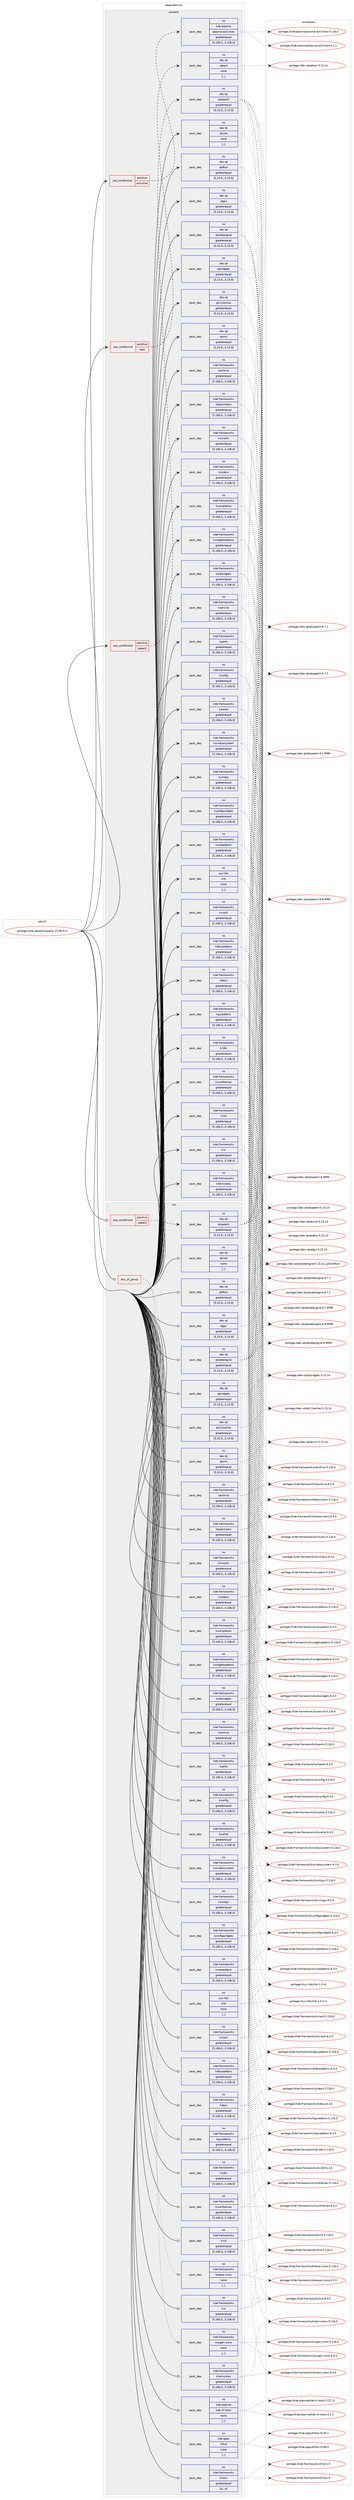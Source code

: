digraph prolog {

# *************
# Graph options
# *************

newrank=true;
concentrate=true;
compound=true;
graph [rankdir=LR,fontname=Helvetica,fontsize=10,ranksep=1.5];#, ranksep=2.5, nodesep=0.2];
edge  [arrowhead=vee];
node  [fontname=Helvetica,fontsize=10];

# **********
# The ebuild
# **********

subgraph cluster_leftcol {
color=gray;
rank=same;
label=<<i>ebuild</i>>;
id [label="portage://kde-apps/konqueror-23.08.5-r1", color=red, width=4, href="../kde-apps/konqueror-23.08.5-r1.svg"];
}

# ****************
# The dependencies
# ****************

subgraph cluster_midcol {
color=gray;
label=<<i>dependencies</i>>;
subgraph cluster_compile {
fillcolor="#eeeeee";
style=filled;
label=<<i>compile</i>>;
subgraph cond65839 {
dependency251310 [label=<<TABLE BORDER="0" CELLBORDER="1" CELLSPACING="0" CELLPADDING="4"><TR><TD ROWSPAN="3" CELLPADDING="10">use_conditional</TD></TR><TR><TD>positive</TD></TR><TR><TD>activities</TD></TR></TABLE>>, shape=none, color=red];
subgraph pack183626 {
dependency251311 [label=<<TABLE BORDER="0" CELLBORDER="1" CELLSPACING="0" CELLPADDING="4" WIDTH="220"><TR><TD ROWSPAN="6" CELLPADDING="30">pack_dep</TD></TR><TR><TD WIDTH="110">no</TD></TR><TR><TD>kde-plasma</TD></TR><TR><TD>plasma-activities</TD></TR><TR><TD>greaterequal</TD></TR><TR><TD>[5.106.0,,,5.106.0]</TD></TR></TABLE>>, shape=none, color=blue];
}
dependency251310:e -> dependency251311:w [weight=20,style="dashed",arrowhead="vee"];
}
id:e -> dependency251310:w [weight=20,style="solid",arrowhead="vee"];
subgraph cond65840 {
dependency251312 [label=<<TABLE BORDER="0" CELLBORDER="1" CELLSPACING="0" CELLPADDING="4"><TR><TD ROWSPAN="3" CELLPADDING="10">use_conditional</TD></TR><TR><TD>positive</TD></TR><TR><TD>speech</TD></TR></TABLE>>, shape=none, color=red];
subgraph pack183627 {
dependency251313 [label=<<TABLE BORDER="0" CELLBORDER="1" CELLSPACING="0" CELLPADDING="4" WIDTH="220"><TR><TD ROWSPAN="6" CELLPADDING="30">pack_dep</TD></TR><TR><TD WIDTH="110">no</TD></TR><TR><TD>dev-qt</TD></TR><TR><TD>qtspeech</TD></TR><TR><TD>greaterequal</TD></TR><TR><TD>[5.15.9,,,5.15.9]</TD></TR></TABLE>>, shape=none, color=blue];
}
dependency251312:e -> dependency251313:w [weight=20,style="dashed",arrowhead="vee"];
}
id:e -> dependency251312:w [weight=20,style="solid",arrowhead="vee"];
subgraph cond65841 {
dependency251314 [label=<<TABLE BORDER="0" CELLBORDER="1" CELLSPACING="0" CELLPADDING="4"><TR><TD ROWSPAN="3" CELLPADDING="10">use_conditional</TD></TR><TR><TD>positive</TD></TR><TR><TD>test</TD></TR></TABLE>>, shape=none, color=red];
subgraph pack183628 {
dependency251315 [label=<<TABLE BORDER="0" CELLBORDER="1" CELLSPACING="0" CELLPADDING="4" WIDTH="220"><TR><TD ROWSPAN="6" CELLPADDING="30">pack_dep</TD></TR><TR><TD WIDTH="110">no</TD></TR><TR><TD>dev-qt</TD></TR><TR><TD>qttest</TD></TR><TR><TD>none</TD></TR><TR><TD>[,,]</TD></TR></TABLE>>, shape=none, color=blue];
}
dependency251314:e -> dependency251315:w [weight=20,style="dashed",arrowhead="vee"];
}
id:e -> dependency251314:w [weight=20,style="solid",arrowhead="vee"];
subgraph pack183629 {
dependency251316 [label=<<TABLE BORDER="0" CELLBORDER="1" CELLSPACING="0" CELLPADDING="4" WIDTH="220"><TR><TD ROWSPAN="6" CELLPADDING="30">pack_dep</TD></TR><TR><TD WIDTH="110">no</TD></TR><TR><TD>dev-qt</TD></TR><TR><TD>qtcore</TD></TR><TR><TD>none</TD></TR><TR><TD>[,,]</TD></TR></TABLE>>, shape=none, color=blue];
}
id:e -> dependency251316:w [weight=20,style="solid",arrowhead="vee"];
subgraph pack183630 {
dependency251317 [label=<<TABLE BORDER="0" CELLBORDER="1" CELLSPACING="0" CELLPADDING="4" WIDTH="220"><TR><TD ROWSPAN="6" CELLPADDING="30">pack_dep</TD></TR><TR><TD WIDTH="110">no</TD></TR><TR><TD>dev-qt</TD></TR><TR><TD>qtdbus</TD></TR><TR><TD>greaterequal</TD></TR><TR><TD>[5.15.9,,,5.15.9]</TD></TR></TABLE>>, shape=none, color=blue];
}
id:e -> dependency251317:w [weight=20,style="solid",arrowhead="vee"];
subgraph pack183631 {
dependency251318 [label=<<TABLE BORDER="0" CELLBORDER="1" CELLSPACING="0" CELLPADDING="4" WIDTH="220"><TR><TD ROWSPAN="6" CELLPADDING="30">pack_dep</TD></TR><TR><TD WIDTH="110">no</TD></TR><TR><TD>dev-qt</TD></TR><TR><TD>qtgui</TD></TR><TR><TD>greaterequal</TD></TR><TR><TD>[5.15.9,,,5.15.9]</TD></TR></TABLE>>, shape=none, color=blue];
}
id:e -> dependency251318:w [weight=20,style="solid",arrowhead="vee"];
subgraph pack183632 {
dependency251319 [label=<<TABLE BORDER="0" CELLBORDER="1" CELLSPACING="0" CELLPADDING="4" WIDTH="220"><TR><TD ROWSPAN="6" CELLPADDING="30">pack_dep</TD></TR><TR><TD WIDTH="110">no</TD></TR><TR><TD>dev-qt</TD></TR><TR><TD>qtwebengine</TD></TR><TR><TD>greaterequal</TD></TR><TR><TD>[5.15.9,,,5.15.9]</TD></TR></TABLE>>, shape=none, color=blue];
}
id:e -> dependency251319:w [weight=20,style="solid",arrowhead="vee"];
subgraph pack183633 {
dependency251320 [label=<<TABLE BORDER="0" CELLBORDER="1" CELLSPACING="0" CELLPADDING="4" WIDTH="220"><TR><TD ROWSPAN="6" CELLPADDING="30">pack_dep</TD></TR><TR><TD WIDTH="110">no</TD></TR><TR><TD>dev-qt</TD></TR><TR><TD>qtwidgets</TD></TR><TR><TD>greaterequal</TD></TR><TR><TD>[5.15.9,,,5.15.9]</TD></TR></TABLE>>, shape=none, color=blue];
}
id:e -> dependency251320:w [weight=20,style="solid",arrowhead="vee"];
subgraph pack183634 {
dependency251321 [label=<<TABLE BORDER="0" CELLBORDER="1" CELLSPACING="0" CELLPADDING="4" WIDTH="220"><TR><TD ROWSPAN="6" CELLPADDING="30">pack_dep</TD></TR><TR><TD WIDTH="110">no</TD></TR><TR><TD>dev-qt</TD></TR><TR><TD>qtx11extras</TD></TR><TR><TD>greaterequal</TD></TR><TR><TD>[5.15.9,,,5.15.9]</TD></TR></TABLE>>, shape=none, color=blue];
}
id:e -> dependency251321:w [weight=20,style="solid",arrowhead="vee"];
subgraph pack183635 {
dependency251322 [label=<<TABLE BORDER="0" CELLBORDER="1" CELLSPACING="0" CELLPADDING="4" WIDTH="220"><TR><TD ROWSPAN="6" CELLPADDING="30">pack_dep</TD></TR><TR><TD WIDTH="110">no</TD></TR><TR><TD>dev-qt</TD></TR><TR><TD>qtxml</TD></TR><TR><TD>greaterequal</TD></TR><TR><TD>[5.15.9,,,5.15.9]</TD></TR></TABLE>>, shape=none, color=blue];
}
id:e -> dependency251322:w [weight=20,style="solid",arrowhead="vee"];
subgraph pack183636 {
dependency251323 [label=<<TABLE BORDER="0" CELLBORDER="1" CELLSPACING="0" CELLPADDING="4" WIDTH="220"><TR><TD ROWSPAN="6" CELLPADDING="30">pack_dep</TD></TR><TR><TD WIDTH="110">no</TD></TR><TR><TD>kde-frameworks</TD></TR><TR><TD>karchive</TD></TR><TR><TD>greaterequal</TD></TR><TR><TD>[5.106.0,,,5.106.0]</TD></TR></TABLE>>, shape=none, color=blue];
}
id:e -> dependency251323:w [weight=20,style="solid",arrowhead="vee"];
subgraph pack183637 {
dependency251324 [label=<<TABLE BORDER="0" CELLBORDER="1" CELLSPACING="0" CELLPADDING="4" WIDTH="220"><TR><TD ROWSPAN="6" CELLPADDING="30">pack_dep</TD></TR><TR><TD WIDTH="110">no</TD></TR><TR><TD>kde-frameworks</TD></TR><TR><TD>kbookmarks</TD></TR><TR><TD>greaterequal</TD></TR><TR><TD>[5.106.0,,,5.106.0]</TD></TR></TABLE>>, shape=none, color=blue];
}
id:e -> dependency251324:w [weight=20,style="solid",arrowhead="vee"];
subgraph pack183638 {
dependency251325 [label=<<TABLE BORDER="0" CELLBORDER="1" CELLSPACING="0" CELLPADDING="4" WIDTH="220"><TR><TD ROWSPAN="6" CELLPADDING="30">pack_dep</TD></TR><TR><TD WIDTH="110">no</TD></TR><TR><TD>kde-frameworks</TD></TR><TR><TD>kcmutils</TD></TR><TR><TD>greaterequal</TD></TR><TR><TD>[5.106.0,,,5.106.0]</TD></TR></TABLE>>, shape=none, color=blue];
}
id:e -> dependency251325:w [weight=20,style="solid",arrowhead="vee"];
subgraph pack183639 {
dependency251326 [label=<<TABLE BORDER="0" CELLBORDER="1" CELLSPACING="0" CELLPADDING="4" WIDTH="220"><TR><TD ROWSPAN="6" CELLPADDING="30">pack_dep</TD></TR><TR><TD WIDTH="110">no</TD></TR><TR><TD>kde-frameworks</TD></TR><TR><TD>kcodecs</TD></TR><TR><TD>greaterequal</TD></TR><TR><TD>[5.106.0,,,5.106.0]</TD></TR></TABLE>>, shape=none, color=blue];
}
id:e -> dependency251326:w [weight=20,style="solid",arrowhead="vee"];
subgraph pack183640 {
dependency251327 [label=<<TABLE BORDER="0" CELLBORDER="1" CELLSPACING="0" CELLPADDING="4" WIDTH="220"><TR><TD ROWSPAN="6" CELLPADDING="30">pack_dep</TD></TR><TR><TD WIDTH="110">no</TD></TR><TR><TD>kde-frameworks</TD></TR><TR><TD>kcompletion</TD></TR><TR><TD>greaterequal</TD></TR><TR><TD>[5.106.0,,,5.106.0]</TD></TR></TABLE>>, shape=none, color=blue];
}
id:e -> dependency251327:w [weight=20,style="solid",arrowhead="vee"];
subgraph pack183641 {
dependency251328 [label=<<TABLE BORDER="0" CELLBORDER="1" CELLSPACING="0" CELLPADDING="4" WIDTH="220"><TR><TD ROWSPAN="6" CELLPADDING="30">pack_dep</TD></TR><TR><TD WIDTH="110">no</TD></TR><TR><TD>kde-frameworks</TD></TR><TR><TD>kconfig</TD></TR><TR><TD>greaterequal</TD></TR><TR><TD>[5.106.0,,,5.106.0]</TD></TR></TABLE>>, shape=none, color=blue];
}
id:e -> dependency251328:w [weight=20,style="solid",arrowhead="vee"];
subgraph pack183642 {
dependency251329 [label=<<TABLE BORDER="0" CELLBORDER="1" CELLSPACING="0" CELLPADDING="4" WIDTH="220"><TR><TD ROWSPAN="6" CELLPADDING="30">pack_dep</TD></TR><TR><TD WIDTH="110">no</TD></TR><TR><TD>kde-frameworks</TD></TR><TR><TD>kconfigwidgets</TD></TR><TR><TD>greaterequal</TD></TR><TR><TD>[5.106.0,,,5.106.0]</TD></TR></TABLE>>, shape=none, color=blue];
}
id:e -> dependency251329:w [weight=20,style="solid",arrowhead="vee"];
subgraph pack183643 {
dependency251330 [label=<<TABLE BORDER="0" CELLBORDER="1" CELLSPACING="0" CELLPADDING="4" WIDTH="220"><TR><TD ROWSPAN="6" CELLPADDING="30">pack_dep</TD></TR><TR><TD WIDTH="110">no</TD></TR><TR><TD>kde-frameworks</TD></TR><TR><TD>kcoreaddons</TD></TR><TR><TD>greaterequal</TD></TR><TR><TD>[5.106.0,,,5.106.0]</TD></TR></TABLE>>, shape=none, color=blue];
}
id:e -> dependency251330:w [weight=20,style="solid",arrowhead="vee"];
subgraph pack183644 {
dependency251331 [label=<<TABLE BORDER="0" CELLBORDER="1" CELLSPACING="0" CELLPADDING="4" WIDTH="220"><TR><TD ROWSPAN="6" CELLPADDING="30">pack_dep</TD></TR><TR><TD WIDTH="110">no</TD></TR><TR><TD>kde-frameworks</TD></TR><TR><TD>kcrash</TD></TR><TR><TD>greaterequal</TD></TR><TR><TD>[5.106.0,,,5.106.0]</TD></TR></TABLE>>, shape=none, color=blue];
}
id:e -> dependency251331:w [weight=20,style="solid",arrowhead="vee"];
subgraph pack183645 {
dependency251332 [label=<<TABLE BORDER="0" CELLBORDER="1" CELLSPACING="0" CELLPADDING="4" WIDTH="220"><TR><TD ROWSPAN="6" CELLPADDING="30">pack_dep</TD></TR><TR><TD WIDTH="110">no</TD></TR><TR><TD>kde-frameworks</TD></TR><TR><TD>kdbusaddons</TD></TR><TR><TD>greaterequal</TD></TR><TR><TD>[5.106.0,,,5.106.0]</TD></TR></TABLE>>, shape=none, color=blue];
}
id:e -> dependency251332:w [weight=20,style="solid",arrowhead="vee"];
subgraph pack183646 {
dependency251333 [label=<<TABLE BORDER="0" CELLBORDER="1" CELLSPACING="0" CELLPADDING="4" WIDTH="220"><TR><TD ROWSPAN="6" CELLPADDING="30">pack_dep</TD></TR><TR><TD WIDTH="110">no</TD></TR><TR><TD>kde-frameworks</TD></TR><TR><TD>kdesu</TD></TR><TR><TD>greaterequal</TD></TR><TR><TD>[5.106.0,,,5.106.0]</TD></TR></TABLE>>, shape=none, color=blue];
}
id:e -> dependency251333:w [weight=20,style="solid",arrowhead="vee"];
subgraph pack183647 {
dependency251334 [label=<<TABLE BORDER="0" CELLBORDER="1" CELLSPACING="0" CELLPADDING="4" WIDTH="220"><TR><TD ROWSPAN="6" CELLPADDING="30">pack_dep</TD></TR><TR><TD WIDTH="110">no</TD></TR><TR><TD>kde-frameworks</TD></TR><TR><TD>kguiaddons</TD></TR><TR><TD>greaterequal</TD></TR><TR><TD>[5.106.0,,,5.106.0]</TD></TR></TABLE>>, shape=none, color=blue];
}
id:e -> dependency251334:w [weight=20,style="solid",arrowhead="vee"];
subgraph pack183648 {
dependency251335 [label=<<TABLE BORDER="0" CELLBORDER="1" CELLSPACING="0" CELLPADDING="4" WIDTH="220"><TR><TD ROWSPAN="6" CELLPADDING="30">pack_dep</TD></TR><TR><TD WIDTH="110">no</TD></TR><TR><TD>kde-frameworks</TD></TR><TR><TD>ki18n</TD></TR><TR><TD>greaterequal</TD></TR><TR><TD>[5.106.0,,,5.106.0]</TD></TR></TABLE>>, shape=none, color=blue];
}
id:e -> dependency251335:w [weight=20,style="solid",arrowhead="vee"];
subgraph pack183649 {
dependency251336 [label=<<TABLE BORDER="0" CELLBORDER="1" CELLSPACING="0" CELLPADDING="4" WIDTH="220"><TR><TD ROWSPAN="6" CELLPADDING="30">pack_dep</TD></TR><TR><TD WIDTH="110">no</TD></TR><TR><TD>kde-frameworks</TD></TR><TR><TD>kiconthemes</TD></TR><TR><TD>greaterequal</TD></TR><TR><TD>[5.106.0,,,5.106.0]</TD></TR></TABLE>>, shape=none, color=blue];
}
id:e -> dependency251336:w [weight=20,style="solid",arrowhead="vee"];
subgraph pack183650 {
dependency251337 [label=<<TABLE BORDER="0" CELLBORDER="1" CELLSPACING="0" CELLPADDING="4" WIDTH="220"><TR><TD ROWSPAN="6" CELLPADDING="30">pack_dep</TD></TR><TR><TD WIDTH="110">no</TD></TR><TR><TD>kde-frameworks</TD></TR><TR><TD>kinit</TD></TR><TR><TD>greaterequal</TD></TR><TR><TD>[5.106.0,,,5.106.0]</TD></TR></TABLE>>, shape=none, color=blue];
}
id:e -> dependency251337:w [weight=20,style="solid",arrowhead="vee"];
subgraph pack183651 {
dependency251338 [label=<<TABLE BORDER="0" CELLBORDER="1" CELLSPACING="0" CELLPADDING="4" WIDTH="220"><TR><TD ROWSPAN="6" CELLPADDING="30">pack_dep</TD></TR><TR><TD WIDTH="110">no</TD></TR><TR><TD>kde-frameworks</TD></TR><TR><TD>kio</TD></TR><TR><TD>greaterequal</TD></TR><TR><TD>[5.106.0,,,5.106.0]</TD></TR></TABLE>>, shape=none, color=blue];
}
id:e -> dependency251338:w [weight=20,style="solid",arrowhead="vee"];
subgraph pack183652 {
dependency251339 [label=<<TABLE BORDER="0" CELLBORDER="1" CELLSPACING="0" CELLPADDING="4" WIDTH="220"><TR><TD ROWSPAN="6" CELLPADDING="30">pack_dep</TD></TR><TR><TD WIDTH="110">no</TD></TR><TR><TD>kde-frameworks</TD></TR><TR><TD>kitemviews</TD></TR><TR><TD>greaterequal</TD></TR><TR><TD>[5.106.0,,,5.106.0]</TD></TR></TABLE>>, shape=none, color=blue];
}
id:e -> dependency251339:w [weight=20,style="solid",arrowhead="vee"];
subgraph pack183653 {
dependency251340 [label=<<TABLE BORDER="0" CELLBORDER="1" CELLSPACING="0" CELLPADDING="4" WIDTH="220"><TR><TD ROWSPAN="6" CELLPADDING="30">pack_dep</TD></TR><TR><TD WIDTH="110">no</TD></TR><TR><TD>kde-frameworks</TD></TR><TR><TD>kjobwidgets</TD></TR><TR><TD>greaterequal</TD></TR><TR><TD>[5.106.0,,,5.106.0]</TD></TR></TABLE>>, shape=none, color=blue];
}
id:e -> dependency251340:w [weight=20,style="solid",arrowhead="vee"];
subgraph pack183654 {
dependency251341 [label=<<TABLE BORDER="0" CELLBORDER="1" CELLSPACING="0" CELLPADDING="4" WIDTH="220"><TR><TD ROWSPAN="6" CELLPADDING="30">pack_dep</TD></TR><TR><TD WIDTH="110">no</TD></TR><TR><TD>kde-frameworks</TD></TR><TR><TD>kparts</TD></TR><TR><TD>greaterequal</TD></TR><TR><TD>[5.106.0,,,5.106.0]</TD></TR></TABLE>>, shape=none, color=blue];
}
id:e -> dependency251341:w [weight=20,style="solid",arrowhead="vee"];
subgraph pack183655 {
dependency251342 [label=<<TABLE BORDER="0" CELLBORDER="1" CELLSPACING="0" CELLPADDING="4" WIDTH="220"><TR><TD ROWSPAN="6" CELLPADDING="30">pack_dep</TD></TR><TR><TD WIDTH="110">no</TD></TR><TR><TD>kde-frameworks</TD></TR><TR><TD>kservice</TD></TR><TR><TD>greaterequal</TD></TR><TR><TD>[5.106.0,,,5.106.0]</TD></TR></TABLE>>, shape=none, color=blue];
}
id:e -> dependency251342:w [weight=20,style="solid",arrowhead="vee"];
subgraph pack183656 {
dependency251343 [label=<<TABLE BORDER="0" CELLBORDER="1" CELLSPACING="0" CELLPADDING="4" WIDTH="220"><TR><TD ROWSPAN="6" CELLPADDING="30">pack_dep</TD></TR><TR><TD WIDTH="110">no</TD></TR><TR><TD>kde-frameworks</TD></TR><TR><TD>kwallet</TD></TR><TR><TD>greaterequal</TD></TR><TR><TD>[5.106.0,,,5.106.0]</TD></TR></TABLE>>, shape=none, color=blue];
}
id:e -> dependency251343:w [weight=20,style="solid",arrowhead="vee"];
subgraph pack183657 {
dependency251344 [label=<<TABLE BORDER="0" CELLBORDER="1" CELLSPACING="0" CELLPADDING="4" WIDTH="220"><TR><TD ROWSPAN="6" CELLPADDING="30">pack_dep</TD></TR><TR><TD WIDTH="110">no</TD></TR><TR><TD>kde-frameworks</TD></TR><TR><TD>kwidgetsaddons</TD></TR><TR><TD>greaterequal</TD></TR><TR><TD>[5.106.0,,,5.106.0]</TD></TR></TABLE>>, shape=none, color=blue];
}
id:e -> dependency251344:w [weight=20,style="solid",arrowhead="vee"];
subgraph pack183658 {
dependency251345 [label=<<TABLE BORDER="0" CELLBORDER="1" CELLSPACING="0" CELLPADDING="4" WIDTH="220"><TR><TD ROWSPAN="6" CELLPADDING="30">pack_dep</TD></TR><TR><TD WIDTH="110">no</TD></TR><TR><TD>kde-frameworks</TD></TR><TR><TD>kwindowsystem</TD></TR><TR><TD>greaterequal</TD></TR><TR><TD>[5.106.0,,,5.106.0]</TD></TR></TABLE>>, shape=none, color=blue];
}
id:e -> dependency251345:w [weight=20,style="solid",arrowhead="vee"];
subgraph pack183659 {
dependency251346 [label=<<TABLE BORDER="0" CELLBORDER="1" CELLSPACING="0" CELLPADDING="4" WIDTH="220"><TR><TD ROWSPAN="6" CELLPADDING="30">pack_dep</TD></TR><TR><TD WIDTH="110">no</TD></TR><TR><TD>kde-frameworks</TD></TR><TR><TD>kxmlgui</TD></TR><TR><TD>greaterequal</TD></TR><TR><TD>[5.106.0,,,5.106.0]</TD></TR></TABLE>>, shape=none, color=blue];
}
id:e -> dependency251346:w [weight=20,style="solid",arrowhead="vee"];
subgraph pack183660 {
dependency251347 [label=<<TABLE BORDER="0" CELLBORDER="1" CELLSPACING="0" CELLPADDING="4" WIDTH="220"><TR><TD ROWSPAN="6" CELLPADDING="30">pack_dep</TD></TR><TR><TD WIDTH="110">no</TD></TR><TR><TD>sys-libs</TD></TR><TR><TD>zlib</TD></TR><TR><TD>none</TD></TR><TR><TD>[,,]</TD></TR></TABLE>>, shape=none, color=blue];
}
id:e -> dependency251347:w [weight=20,style="solid",arrowhead="vee"];
}
subgraph cluster_compileandrun {
fillcolor="#eeeeee";
style=filled;
label=<<i>compile and run</i>>;
}
subgraph cluster_run {
fillcolor="#eeeeee";
style=filled;
label=<<i>run</i>>;
subgraph any1693 {
dependency251348 [label=<<TABLE BORDER="0" CELLBORDER="1" CELLSPACING="0" CELLPADDING="4"><TR><TD CELLPADDING="10">any_of_group</TD></TR></TABLE>>, shape=none, color=red];subgraph pack183661 {
dependency251349 [label=<<TABLE BORDER="0" CELLBORDER="1" CELLSPACING="0" CELLPADDING="4" WIDTH="220"><TR><TD ROWSPAN="6" CELLPADDING="30">pack_dep</TD></TR><TR><TD WIDTH="110">no</TD></TR><TR><TD>kde-frameworks</TD></TR><TR><TD>breeze-icons</TD></TR><TR><TD>none</TD></TR><TR><TD>[,,]</TD></TR></TABLE>>, shape=none, color=blue];
}
dependency251348:e -> dependency251349:w [weight=20,style="dotted",arrowhead="oinv"];
subgraph pack183662 {
dependency251350 [label=<<TABLE BORDER="0" CELLBORDER="1" CELLSPACING="0" CELLPADDING="4" WIDTH="220"><TR><TD ROWSPAN="6" CELLPADDING="30">pack_dep</TD></TR><TR><TD WIDTH="110">no</TD></TR><TR><TD>kde-frameworks</TD></TR><TR><TD>oxygen-icons</TD></TR><TR><TD>none</TD></TR><TR><TD>[,,]</TD></TR></TABLE>>, shape=none, color=blue];
}
dependency251348:e -> dependency251350:w [weight=20,style="dotted",arrowhead="oinv"];
}
id:e -> dependency251348:w [weight=20,style="solid",arrowhead="odot"];
subgraph cond65842 {
dependency251351 [label=<<TABLE BORDER="0" CELLBORDER="1" CELLSPACING="0" CELLPADDING="4"><TR><TD ROWSPAN="3" CELLPADDING="10">use_conditional</TD></TR><TR><TD>positive</TD></TR><TR><TD>speech</TD></TR></TABLE>>, shape=none, color=red];
subgraph pack183663 {
dependency251352 [label=<<TABLE BORDER="0" CELLBORDER="1" CELLSPACING="0" CELLPADDING="4" WIDTH="220"><TR><TD ROWSPAN="6" CELLPADDING="30">pack_dep</TD></TR><TR><TD WIDTH="110">no</TD></TR><TR><TD>dev-qt</TD></TR><TR><TD>qtspeech</TD></TR><TR><TD>greaterequal</TD></TR><TR><TD>[5.15.9,,,5.15.9]</TD></TR></TABLE>>, shape=none, color=blue];
}
dependency251351:e -> dependency251352:w [weight=20,style="dashed",arrowhead="vee"];
}
id:e -> dependency251351:w [weight=20,style="solid",arrowhead="odot"];
subgraph pack183664 {
dependency251353 [label=<<TABLE BORDER="0" CELLBORDER="1" CELLSPACING="0" CELLPADDING="4" WIDTH="220"><TR><TD ROWSPAN="6" CELLPADDING="30">pack_dep</TD></TR><TR><TD WIDTH="110">no</TD></TR><TR><TD>dev-qt</TD></TR><TR><TD>qtcore</TD></TR><TR><TD>none</TD></TR><TR><TD>[,,]</TD></TR></TABLE>>, shape=none, color=blue];
}
id:e -> dependency251353:w [weight=20,style="solid",arrowhead="odot"];
subgraph pack183665 {
dependency251354 [label=<<TABLE BORDER="0" CELLBORDER="1" CELLSPACING="0" CELLPADDING="4" WIDTH="220"><TR><TD ROWSPAN="6" CELLPADDING="30">pack_dep</TD></TR><TR><TD WIDTH="110">no</TD></TR><TR><TD>dev-qt</TD></TR><TR><TD>qtdbus</TD></TR><TR><TD>greaterequal</TD></TR><TR><TD>[5.15.9,,,5.15.9]</TD></TR></TABLE>>, shape=none, color=blue];
}
id:e -> dependency251354:w [weight=20,style="solid",arrowhead="odot"];
subgraph pack183666 {
dependency251355 [label=<<TABLE BORDER="0" CELLBORDER="1" CELLSPACING="0" CELLPADDING="4" WIDTH="220"><TR><TD ROWSPAN="6" CELLPADDING="30">pack_dep</TD></TR><TR><TD WIDTH="110">no</TD></TR><TR><TD>dev-qt</TD></TR><TR><TD>qtgui</TD></TR><TR><TD>greaterequal</TD></TR><TR><TD>[5.15.9,,,5.15.9]</TD></TR></TABLE>>, shape=none, color=blue];
}
id:e -> dependency251355:w [weight=20,style="solid",arrowhead="odot"];
subgraph pack183667 {
dependency251356 [label=<<TABLE BORDER="0" CELLBORDER="1" CELLSPACING="0" CELLPADDING="4" WIDTH="220"><TR><TD ROWSPAN="6" CELLPADDING="30">pack_dep</TD></TR><TR><TD WIDTH="110">no</TD></TR><TR><TD>dev-qt</TD></TR><TR><TD>qtwebengine</TD></TR><TR><TD>greaterequal</TD></TR><TR><TD>[5.15.9,,,5.15.9]</TD></TR></TABLE>>, shape=none, color=blue];
}
id:e -> dependency251356:w [weight=20,style="solid",arrowhead="odot"];
subgraph pack183668 {
dependency251357 [label=<<TABLE BORDER="0" CELLBORDER="1" CELLSPACING="0" CELLPADDING="4" WIDTH="220"><TR><TD ROWSPAN="6" CELLPADDING="30">pack_dep</TD></TR><TR><TD WIDTH="110">no</TD></TR><TR><TD>dev-qt</TD></TR><TR><TD>qtwidgets</TD></TR><TR><TD>greaterequal</TD></TR><TR><TD>[5.15.9,,,5.15.9]</TD></TR></TABLE>>, shape=none, color=blue];
}
id:e -> dependency251357:w [weight=20,style="solid",arrowhead="odot"];
subgraph pack183669 {
dependency251358 [label=<<TABLE BORDER="0" CELLBORDER="1" CELLSPACING="0" CELLPADDING="4" WIDTH="220"><TR><TD ROWSPAN="6" CELLPADDING="30">pack_dep</TD></TR><TR><TD WIDTH="110">no</TD></TR><TR><TD>dev-qt</TD></TR><TR><TD>qtx11extras</TD></TR><TR><TD>greaterequal</TD></TR><TR><TD>[5.15.9,,,5.15.9]</TD></TR></TABLE>>, shape=none, color=blue];
}
id:e -> dependency251358:w [weight=20,style="solid",arrowhead="odot"];
subgraph pack183670 {
dependency251359 [label=<<TABLE BORDER="0" CELLBORDER="1" CELLSPACING="0" CELLPADDING="4" WIDTH="220"><TR><TD ROWSPAN="6" CELLPADDING="30">pack_dep</TD></TR><TR><TD WIDTH="110">no</TD></TR><TR><TD>dev-qt</TD></TR><TR><TD>qtxml</TD></TR><TR><TD>greaterequal</TD></TR><TR><TD>[5.15.9,,,5.15.9]</TD></TR></TABLE>>, shape=none, color=blue];
}
id:e -> dependency251359:w [weight=20,style="solid",arrowhead="odot"];
subgraph pack183671 {
dependency251360 [label=<<TABLE BORDER="0" CELLBORDER="1" CELLSPACING="0" CELLPADDING="4" WIDTH="220"><TR><TD ROWSPAN="6" CELLPADDING="30">pack_dep</TD></TR><TR><TD WIDTH="110">no</TD></TR><TR><TD>kde-apps</TD></TR><TR><TD>kfind</TD></TR><TR><TD>none</TD></TR><TR><TD>[,,]</TD></TR></TABLE>>, shape=none, color=blue];
}
id:e -> dependency251360:w [weight=20,style="solid",arrowhead="odot"];
subgraph pack183672 {
dependency251361 [label=<<TABLE BORDER="0" CELLBORDER="1" CELLSPACING="0" CELLPADDING="4" WIDTH="220"><TR><TD ROWSPAN="6" CELLPADDING="30">pack_dep</TD></TR><TR><TD WIDTH="110">no</TD></TR><TR><TD>kde-frameworks</TD></TR><TR><TD>karchive</TD></TR><TR><TD>greaterequal</TD></TR><TR><TD>[5.106.0,,,5.106.0]</TD></TR></TABLE>>, shape=none, color=blue];
}
id:e -> dependency251361:w [weight=20,style="solid",arrowhead="odot"];
subgraph pack183673 {
dependency251362 [label=<<TABLE BORDER="0" CELLBORDER="1" CELLSPACING="0" CELLPADDING="4" WIDTH="220"><TR><TD ROWSPAN="6" CELLPADDING="30">pack_dep</TD></TR><TR><TD WIDTH="110">no</TD></TR><TR><TD>kde-frameworks</TD></TR><TR><TD>kbookmarks</TD></TR><TR><TD>greaterequal</TD></TR><TR><TD>[5.106.0,,,5.106.0]</TD></TR></TABLE>>, shape=none, color=blue];
}
id:e -> dependency251362:w [weight=20,style="solid",arrowhead="odot"];
subgraph pack183674 {
dependency251363 [label=<<TABLE BORDER="0" CELLBORDER="1" CELLSPACING="0" CELLPADDING="4" WIDTH="220"><TR><TD ROWSPAN="6" CELLPADDING="30">pack_dep</TD></TR><TR><TD WIDTH="110">no</TD></TR><TR><TD>kde-frameworks</TD></TR><TR><TD>kcmutils</TD></TR><TR><TD>greaterequal</TD></TR><TR><TD>[5.106.0,,,5.106.0]</TD></TR></TABLE>>, shape=none, color=blue];
}
id:e -> dependency251363:w [weight=20,style="solid",arrowhead="odot"];
subgraph pack183675 {
dependency251364 [label=<<TABLE BORDER="0" CELLBORDER="1" CELLSPACING="0" CELLPADDING="4" WIDTH="220"><TR><TD ROWSPAN="6" CELLPADDING="30">pack_dep</TD></TR><TR><TD WIDTH="110">no</TD></TR><TR><TD>kde-frameworks</TD></TR><TR><TD>kcodecs</TD></TR><TR><TD>greaterequal</TD></TR><TR><TD>[5.106.0,,,5.106.0]</TD></TR></TABLE>>, shape=none, color=blue];
}
id:e -> dependency251364:w [weight=20,style="solid",arrowhead="odot"];
subgraph pack183676 {
dependency251365 [label=<<TABLE BORDER="0" CELLBORDER="1" CELLSPACING="0" CELLPADDING="4" WIDTH="220"><TR><TD ROWSPAN="6" CELLPADDING="30">pack_dep</TD></TR><TR><TD WIDTH="110">no</TD></TR><TR><TD>kde-frameworks</TD></TR><TR><TD>kcompletion</TD></TR><TR><TD>greaterequal</TD></TR><TR><TD>[5.106.0,,,5.106.0]</TD></TR></TABLE>>, shape=none, color=blue];
}
id:e -> dependency251365:w [weight=20,style="solid",arrowhead="odot"];
subgraph pack183677 {
dependency251366 [label=<<TABLE BORDER="0" CELLBORDER="1" CELLSPACING="0" CELLPADDING="4" WIDTH="220"><TR><TD ROWSPAN="6" CELLPADDING="30">pack_dep</TD></TR><TR><TD WIDTH="110">no</TD></TR><TR><TD>kde-frameworks</TD></TR><TR><TD>kconfig</TD></TR><TR><TD>greaterequal</TD></TR><TR><TD>[5.106.0,,,5.106.0]</TD></TR></TABLE>>, shape=none, color=blue];
}
id:e -> dependency251366:w [weight=20,style="solid",arrowhead="odot"];
subgraph pack183678 {
dependency251367 [label=<<TABLE BORDER="0" CELLBORDER="1" CELLSPACING="0" CELLPADDING="4" WIDTH="220"><TR><TD ROWSPAN="6" CELLPADDING="30">pack_dep</TD></TR><TR><TD WIDTH="110">no</TD></TR><TR><TD>kde-frameworks</TD></TR><TR><TD>kconfigwidgets</TD></TR><TR><TD>greaterequal</TD></TR><TR><TD>[5.106.0,,,5.106.0]</TD></TR></TABLE>>, shape=none, color=blue];
}
id:e -> dependency251367:w [weight=20,style="solid",arrowhead="odot"];
subgraph pack183679 {
dependency251368 [label=<<TABLE BORDER="0" CELLBORDER="1" CELLSPACING="0" CELLPADDING="4" WIDTH="220"><TR><TD ROWSPAN="6" CELLPADDING="30">pack_dep</TD></TR><TR><TD WIDTH="110">no</TD></TR><TR><TD>kde-frameworks</TD></TR><TR><TD>kcoreaddons</TD></TR><TR><TD>greaterequal</TD></TR><TR><TD>[5.106.0,,,5.106.0]</TD></TR></TABLE>>, shape=none, color=blue];
}
id:e -> dependency251368:w [weight=20,style="solid",arrowhead="odot"];
subgraph pack183680 {
dependency251369 [label=<<TABLE BORDER="0" CELLBORDER="1" CELLSPACING="0" CELLPADDING="4" WIDTH="220"><TR><TD ROWSPAN="6" CELLPADDING="30">pack_dep</TD></TR><TR><TD WIDTH="110">no</TD></TR><TR><TD>kde-frameworks</TD></TR><TR><TD>kcrash</TD></TR><TR><TD>greaterequal</TD></TR><TR><TD>[5.106.0,,,5.106.0]</TD></TR></TABLE>>, shape=none, color=blue];
}
id:e -> dependency251369:w [weight=20,style="solid",arrowhead="odot"];
subgraph pack183681 {
dependency251370 [label=<<TABLE BORDER="0" CELLBORDER="1" CELLSPACING="0" CELLPADDING="4" WIDTH="220"><TR><TD ROWSPAN="6" CELLPADDING="30">pack_dep</TD></TR><TR><TD WIDTH="110">no</TD></TR><TR><TD>kde-frameworks</TD></TR><TR><TD>kdbusaddons</TD></TR><TR><TD>greaterequal</TD></TR><TR><TD>[5.106.0,,,5.106.0]</TD></TR></TABLE>>, shape=none, color=blue];
}
id:e -> dependency251370:w [weight=20,style="solid",arrowhead="odot"];
subgraph pack183682 {
dependency251371 [label=<<TABLE BORDER="0" CELLBORDER="1" CELLSPACING="0" CELLPADDING="4" WIDTH="220"><TR><TD ROWSPAN="6" CELLPADDING="30">pack_dep</TD></TR><TR><TD WIDTH="110">no</TD></TR><TR><TD>kde-frameworks</TD></TR><TR><TD>kdesu</TD></TR><TR><TD>greaterequal</TD></TR><TR><TD>[5.106.0,,,5.106.0]</TD></TR></TABLE>>, shape=none, color=blue];
}
id:e -> dependency251371:w [weight=20,style="solid",arrowhead="odot"];
subgraph pack183683 {
dependency251372 [label=<<TABLE BORDER="0" CELLBORDER="1" CELLSPACING="0" CELLPADDING="4" WIDTH="220"><TR><TD ROWSPAN="6" CELLPADDING="30">pack_dep</TD></TR><TR><TD WIDTH="110">no</TD></TR><TR><TD>kde-frameworks</TD></TR><TR><TD>kf-env</TD></TR><TR><TD>greaterequal</TD></TR><TR><TD>[4,,,4]</TD></TR></TABLE>>, shape=none, color=blue];
}
id:e -> dependency251372:w [weight=20,style="solid",arrowhead="odot"];
subgraph pack183684 {
dependency251373 [label=<<TABLE BORDER="0" CELLBORDER="1" CELLSPACING="0" CELLPADDING="4" WIDTH="220"><TR><TD ROWSPAN="6" CELLPADDING="30">pack_dep</TD></TR><TR><TD WIDTH="110">no</TD></TR><TR><TD>kde-frameworks</TD></TR><TR><TD>kguiaddons</TD></TR><TR><TD>greaterequal</TD></TR><TR><TD>[5.106.0,,,5.106.0]</TD></TR></TABLE>>, shape=none, color=blue];
}
id:e -> dependency251373:w [weight=20,style="solid",arrowhead="odot"];
subgraph pack183685 {
dependency251374 [label=<<TABLE BORDER="0" CELLBORDER="1" CELLSPACING="0" CELLPADDING="4" WIDTH="220"><TR><TD ROWSPAN="6" CELLPADDING="30">pack_dep</TD></TR><TR><TD WIDTH="110">no</TD></TR><TR><TD>kde-frameworks</TD></TR><TR><TD>ki18n</TD></TR><TR><TD>greaterequal</TD></TR><TR><TD>[5.106.0,,,5.106.0]</TD></TR></TABLE>>, shape=none, color=blue];
}
id:e -> dependency251374:w [weight=20,style="solid",arrowhead="odot"];
subgraph pack183686 {
dependency251375 [label=<<TABLE BORDER="0" CELLBORDER="1" CELLSPACING="0" CELLPADDING="4" WIDTH="220"><TR><TD ROWSPAN="6" CELLPADDING="30">pack_dep</TD></TR><TR><TD WIDTH="110">no</TD></TR><TR><TD>kde-frameworks</TD></TR><TR><TD>kiconthemes</TD></TR><TR><TD>greaterequal</TD></TR><TR><TD>[5.106.0,,,5.106.0]</TD></TR></TABLE>>, shape=none, color=blue];
}
id:e -> dependency251375:w [weight=20,style="solid",arrowhead="odot"];
subgraph pack183687 {
dependency251376 [label=<<TABLE BORDER="0" CELLBORDER="1" CELLSPACING="0" CELLPADDING="4" WIDTH="220"><TR><TD ROWSPAN="6" CELLPADDING="30">pack_dep</TD></TR><TR><TD WIDTH="110">no</TD></TR><TR><TD>kde-frameworks</TD></TR><TR><TD>kinit</TD></TR><TR><TD>greaterequal</TD></TR><TR><TD>[5.106.0,,,5.106.0]</TD></TR></TABLE>>, shape=none, color=blue];
}
id:e -> dependency251376:w [weight=20,style="solid",arrowhead="odot"];
subgraph pack183688 {
dependency251377 [label=<<TABLE BORDER="0" CELLBORDER="1" CELLSPACING="0" CELLPADDING="4" WIDTH="220"><TR><TD ROWSPAN="6" CELLPADDING="30">pack_dep</TD></TR><TR><TD WIDTH="110">no</TD></TR><TR><TD>kde-frameworks</TD></TR><TR><TD>kio</TD></TR><TR><TD>greaterequal</TD></TR><TR><TD>[5.106.0,,,5.106.0]</TD></TR></TABLE>>, shape=none, color=blue];
}
id:e -> dependency251377:w [weight=20,style="solid",arrowhead="odot"];
subgraph pack183689 {
dependency251378 [label=<<TABLE BORDER="0" CELLBORDER="1" CELLSPACING="0" CELLPADDING="4" WIDTH="220"><TR><TD ROWSPAN="6" CELLPADDING="30">pack_dep</TD></TR><TR><TD WIDTH="110">no</TD></TR><TR><TD>kde-frameworks</TD></TR><TR><TD>kitemviews</TD></TR><TR><TD>greaterequal</TD></TR><TR><TD>[5.106.0,,,5.106.0]</TD></TR></TABLE>>, shape=none, color=blue];
}
id:e -> dependency251378:w [weight=20,style="solid",arrowhead="odot"];
subgraph pack183690 {
dependency251379 [label=<<TABLE BORDER="0" CELLBORDER="1" CELLSPACING="0" CELLPADDING="4" WIDTH="220"><TR><TD ROWSPAN="6" CELLPADDING="30">pack_dep</TD></TR><TR><TD WIDTH="110">no</TD></TR><TR><TD>kde-frameworks</TD></TR><TR><TD>kjobwidgets</TD></TR><TR><TD>greaterequal</TD></TR><TR><TD>[5.106.0,,,5.106.0]</TD></TR></TABLE>>, shape=none, color=blue];
}
id:e -> dependency251379:w [weight=20,style="solid",arrowhead="odot"];
subgraph pack183691 {
dependency251380 [label=<<TABLE BORDER="0" CELLBORDER="1" CELLSPACING="0" CELLPADDING="4" WIDTH="220"><TR><TD ROWSPAN="6" CELLPADDING="30">pack_dep</TD></TR><TR><TD WIDTH="110">no</TD></TR><TR><TD>kde-frameworks</TD></TR><TR><TD>kparts</TD></TR><TR><TD>greaterequal</TD></TR><TR><TD>[5.106.0,,,5.106.0]</TD></TR></TABLE>>, shape=none, color=blue];
}
id:e -> dependency251380:w [weight=20,style="solid",arrowhead="odot"];
subgraph pack183692 {
dependency251381 [label=<<TABLE BORDER="0" CELLBORDER="1" CELLSPACING="0" CELLPADDING="4" WIDTH="220"><TR><TD ROWSPAN="6" CELLPADDING="30">pack_dep</TD></TR><TR><TD WIDTH="110">no</TD></TR><TR><TD>kde-frameworks</TD></TR><TR><TD>kservice</TD></TR><TR><TD>greaterequal</TD></TR><TR><TD>[5.106.0,,,5.106.0]</TD></TR></TABLE>>, shape=none, color=blue];
}
id:e -> dependency251381:w [weight=20,style="solid",arrowhead="odot"];
subgraph pack183693 {
dependency251382 [label=<<TABLE BORDER="0" CELLBORDER="1" CELLSPACING="0" CELLPADDING="4" WIDTH="220"><TR><TD ROWSPAN="6" CELLPADDING="30">pack_dep</TD></TR><TR><TD WIDTH="110">no</TD></TR><TR><TD>kde-frameworks</TD></TR><TR><TD>kwallet</TD></TR><TR><TD>greaterequal</TD></TR><TR><TD>[5.106.0,,,5.106.0]</TD></TR></TABLE>>, shape=none, color=blue];
}
id:e -> dependency251382:w [weight=20,style="solid",arrowhead="odot"];
subgraph pack183694 {
dependency251383 [label=<<TABLE BORDER="0" CELLBORDER="1" CELLSPACING="0" CELLPADDING="4" WIDTH="220"><TR><TD ROWSPAN="6" CELLPADDING="30">pack_dep</TD></TR><TR><TD WIDTH="110">no</TD></TR><TR><TD>kde-frameworks</TD></TR><TR><TD>kwidgetsaddons</TD></TR><TR><TD>greaterequal</TD></TR><TR><TD>[5.106.0,,,5.106.0]</TD></TR></TABLE>>, shape=none, color=blue];
}
id:e -> dependency251383:w [weight=20,style="solid",arrowhead="odot"];
subgraph pack183695 {
dependency251384 [label=<<TABLE BORDER="0" CELLBORDER="1" CELLSPACING="0" CELLPADDING="4" WIDTH="220"><TR><TD ROWSPAN="6" CELLPADDING="30">pack_dep</TD></TR><TR><TD WIDTH="110">no</TD></TR><TR><TD>kde-frameworks</TD></TR><TR><TD>kwindowsystem</TD></TR><TR><TD>greaterequal</TD></TR><TR><TD>[5.106.0,,,5.106.0]</TD></TR></TABLE>>, shape=none, color=blue];
}
id:e -> dependency251384:w [weight=20,style="solid",arrowhead="odot"];
subgraph pack183696 {
dependency251385 [label=<<TABLE BORDER="0" CELLBORDER="1" CELLSPACING="0" CELLPADDING="4" WIDTH="220"><TR><TD ROWSPAN="6" CELLPADDING="30">pack_dep</TD></TR><TR><TD WIDTH="110">no</TD></TR><TR><TD>kde-frameworks</TD></TR><TR><TD>kxmlgui</TD></TR><TR><TD>greaterequal</TD></TR><TR><TD>[5.106.0,,,5.106.0]</TD></TR></TABLE>>, shape=none, color=blue];
}
id:e -> dependency251385:w [weight=20,style="solid",arrowhead="odot"];
subgraph pack183697 {
dependency251386 [label=<<TABLE BORDER="0" CELLBORDER="1" CELLSPACING="0" CELLPADDING="4" WIDTH="220"><TR><TD ROWSPAN="6" CELLPADDING="30">pack_dep</TD></TR><TR><TD WIDTH="110">no</TD></TR><TR><TD>kde-plasma</TD></TR><TR><TD>kde-cli-tools</TD></TR><TR><TD>none</TD></TR><TR><TD>[,,]</TD></TR></TABLE>>, shape=none, color=blue];
}
id:e -> dependency251386:w [weight=20,style="solid",arrowhead="odot"];
subgraph pack183698 {
dependency251387 [label=<<TABLE BORDER="0" CELLBORDER="1" CELLSPACING="0" CELLPADDING="4" WIDTH="220"><TR><TD ROWSPAN="6" CELLPADDING="30">pack_dep</TD></TR><TR><TD WIDTH="110">no</TD></TR><TR><TD>sys-libs</TD></TR><TR><TD>zlib</TD></TR><TR><TD>none</TD></TR><TR><TD>[,,]</TD></TR></TABLE>>, shape=none, color=blue];
}
id:e -> dependency251387:w [weight=20,style="solid",arrowhead="odot"];
}
}

# **************
# The candidates
# **************

subgraph cluster_choices {
rank=same;
color=gray;
label=<<i>candidates</i>>;

subgraph choice183626 {
color=black;
nodesep=1;
choice1071001014511210897115109974711210897115109974597991161051181051161051011154553464949544648 [label="portage://kde-plasma/plasma-activities-5.116.0", color=red, width=4,href="../kde-plasma/plasma-activities-5.116.0.svg"];
choice107100101451121089711510997471121089711510997459799116105118105116105101115455446494649 [label="portage://kde-plasma/plasma-activities-6.1.1", color=red, width=4,href="../kde-plasma/plasma-activities-6.1.1.svg"];
dependency251311:e -> choice1071001014511210897115109974711210897115109974597991161051181051161051011154553464949544648:w [style=dotted,weight="100"];
dependency251311:e -> choice107100101451121089711510997471121089711510997459799116105118105116105101115455446494649:w [style=dotted,weight="100"];
}
subgraph choice183627 {
color=black;
nodesep=1;
choice1001011184511311647113116115112101101991044553464953464952 [label="portage://dev-qt/qtspeech-5.15.14", color=red, width=4,href="../dev-qt/qtspeech-5.15.14.svg"];
choice100101118451131164711311611511210110199104455446554649 [label="portage://dev-qt/qtspeech-6.7.1", color=red, width=4,href="../dev-qt/qtspeech-6.7.1.svg"];
choice100101118451131164711311611511210110199104455446554650 [label="portage://dev-qt/qtspeech-6.7.2", color=red, width=4,href="../dev-qt/qtspeech-6.7.2.svg"];
choice100101118451131164711311611511210110199104455446554657575757 [label="portage://dev-qt/qtspeech-6.7.9999", color=red, width=4,href="../dev-qt/qtspeech-6.7.9999.svg"];
choice100101118451131164711311611511210110199104455446564657575757 [label="portage://dev-qt/qtspeech-6.8.9999", color=red, width=4,href="../dev-qt/qtspeech-6.8.9999.svg"];
choice10010111845113116471131161151121011019910445544657575757 [label="portage://dev-qt/qtspeech-6.9999", color=red, width=4,href="../dev-qt/qtspeech-6.9999.svg"];
dependency251313:e -> choice1001011184511311647113116115112101101991044553464953464952:w [style=dotted,weight="100"];
dependency251313:e -> choice100101118451131164711311611511210110199104455446554649:w [style=dotted,weight="100"];
dependency251313:e -> choice100101118451131164711311611511210110199104455446554650:w [style=dotted,weight="100"];
dependency251313:e -> choice100101118451131164711311611511210110199104455446554657575757:w [style=dotted,weight="100"];
dependency251313:e -> choice100101118451131164711311611511210110199104455446564657575757:w [style=dotted,weight="100"];
dependency251313:e -> choice10010111845113116471131161151121011019910445544657575757:w [style=dotted,weight="100"];
}
subgraph choice183628 {
color=black;
nodesep=1;
choice10010111845113116471131161161011151164553464953464952 [label="portage://dev-qt/qttest-5.15.14", color=red, width=4,href="../dev-qt/qttest-5.15.14.svg"];
dependency251315:e -> choice10010111845113116471131161161011151164553464953464952:w [style=dotted,weight="100"];
}
subgraph choice183629 {
color=black;
nodesep=1;
choice1001011184511311647113116991111141014553464953464952 [label="portage://dev-qt/qtcore-5.15.14", color=red, width=4,href="../dev-qt/qtcore-5.15.14.svg"];
dependency251316:e -> choice1001011184511311647113116991111141014553464953464952:w [style=dotted,weight="100"];
}
subgraph choice183630 {
color=black;
nodesep=1;
choice1001011184511311647113116100981171154553464953464952 [label="portage://dev-qt/qtdbus-5.15.14", color=red, width=4,href="../dev-qt/qtdbus-5.15.14.svg"];
dependency251317:e -> choice1001011184511311647113116100981171154553464953464952:w [style=dotted,weight="100"];
}
subgraph choice183631 {
color=black;
nodesep=1;
choice10010111845113116471131161031171054553464953464952 [label="portage://dev-qt/qtgui-5.15.14", color=red, width=4,href="../dev-qt/qtgui-5.15.14.svg"];
dependency251318:e -> choice10010111845113116471131161031171054553464953464952:w [style=dotted,weight="100"];
}
subgraph choice183632 {
color=black;
nodesep=1;
choice1001011184511311647113116119101981011101031051101014553464953464952951125048505248534948 [label="portage://dev-qt/qtwebengine-5.15.14_p20240510", color=red, width=4,href="../dev-qt/qtwebengine-5.15.14_p20240510.svg"];
choice100101118451131164711311611910198101110103105110101455446554649 [label="portage://dev-qt/qtwebengine-6.7.1", color=red, width=4,href="../dev-qt/qtwebengine-6.7.1.svg"];
choice100101118451131164711311611910198101110103105110101455446554650 [label="portage://dev-qt/qtwebengine-6.7.2", color=red, width=4,href="../dev-qt/qtwebengine-6.7.2.svg"];
choice100101118451131164711311611910198101110103105110101455446554657575757 [label="portage://dev-qt/qtwebengine-6.7.9999", color=red, width=4,href="../dev-qt/qtwebengine-6.7.9999.svg"];
choice100101118451131164711311611910198101110103105110101455446564657575757 [label="portage://dev-qt/qtwebengine-6.8.9999", color=red, width=4,href="../dev-qt/qtwebengine-6.8.9999.svg"];
choice10010111845113116471131161191019810111010310511010145544657575757 [label="portage://dev-qt/qtwebengine-6.9999", color=red, width=4,href="../dev-qt/qtwebengine-6.9999.svg"];
dependency251319:e -> choice1001011184511311647113116119101981011101031051101014553464953464952951125048505248534948:w [style=dotted,weight="100"];
dependency251319:e -> choice100101118451131164711311611910198101110103105110101455446554649:w [style=dotted,weight="100"];
dependency251319:e -> choice100101118451131164711311611910198101110103105110101455446554650:w [style=dotted,weight="100"];
dependency251319:e -> choice100101118451131164711311611910198101110103105110101455446554657575757:w [style=dotted,weight="100"];
dependency251319:e -> choice100101118451131164711311611910198101110103105110101455446564657575757:w [style=dotted,weight="100"];
dependency251319:e -> choice10010111845113116471131161191019810111010310511010145544657575757:w [style=dotted,weight="100"];
}
subgraph choice183633 {
color=black;
nodesep=1;
choice10010111845113116471131161191051001031011161154553464953464952 [label="portage://dev-qt/qtwidgets-5.15.14", color=red, width=4,href="../dev-qt/qtwidgets-5.15.14.svg"];
dependency251320:e -> choice10010111845113116471131161191051001031011161154553464953464952:w [style=dotted,weight="100"];
}
subgraph choice183634 {
color=black;
nodesep=1;
choice10010111845113116471131161204949101120116114971154553464953464952 [label="portage://dev-qt/qtx11extras-5.15.14", color=red, width=4,href="../dev-qt/qtx11extras-5.15.14.svg"];
dependency251321:e -> choice10010111845113116471131161204949101120116114971154553464953464952:w [style=dotted,weight="100"];
}
subgraph choice183635 {
color=black;
nodesep=1;
choice10010111845113116471131161201091084553464953464952 [label="portage://dev-qt/qtxml-5.15.14", color=red, width=4,href="../dev-qt/qtxml-5.15.14.svg"];
dependency251322:e -> choice10010111845113116471131161201091084553464953464952:w [style=dotted,weight="100"];
}
subgraph choice183636 {
color=black;
nodesep=1;
choice10710010145102114971091011191111141071154710797114991041051181014553464949544648 [label="portage://kde-frameworks/karchive-5.116.0", color=red, width=4,href="../kde-frameworks/karchive-5.116.0.svg"];
choice1071001014510211497109101119111114107115471079711499104105118101455446514648 [label="portage://kde-frameworks/karchive-6.3.0", color=red, width=4,href="../kde-frameworks/karchive-6.3.0.svg"];
dependency251323:e -> choice10710010145102114971091011191111141071154710797114991041051181014553464949544648:w [style=dotted,weight="100"];
dependency251323:e -> choice1071001014510211497109101119111114107115471079711499104105118101455446514648:w [style=dotted,weight="100"];
}
subgraph choice183637 {
color=black;
nodesep=1;
choice10710010145102114971091011191111141071154710798111111107109971141071154553464949544648 [label="portage://kde-frameworks/kbookmarks-5.116.0", color=red, width=4,href="../kde-frameworks/kbookmarks-5.116.0.svg"];
choice1071001014510211497109101119111114107115471079811111110710997114107115455446514648 [label="portage://kde-frameworks/kbookmarks-6.3.0", color=red, width=4,href="../kde-frameworks/kbookmarks-6.3.0.svg"];
dependency251324:e -> choice10710010145102114971091011191111141071154710798111111107109971141071154553464949544648:w [style=dotted,weight="100"];
dependency251324:e -> choice1071001014510211497109101119111114107115471079811111110710997114107115455446514648:w [style=dotted,weight="100"];
}
subgraph choice183638 {
color=black;
nodesep=1;
choice107100101451021149710910111911111410711547107991091171161051081154553464949544648 [label="portage://kde-frameworks/kcmutils-5.116.0", color=red, width=4,href="../kde-frameworks/kcmutils-5.116.0.svg"];
choice10710010145102114971091011191111141071154710799109117116105108115455446514648 [label="portage://kde-frameworks/kcmutils-6.3.0", color=red, width=4,href="../kde-frameworks/kcmutils-6.3.0.svg"];
dependency251325:e -> choice107100101451021149710910111911111410711547107991091171161051081154553464949544648:w [style=dotted,weight="100"];
dependency251325:e -> choice10710010145102114971091011191111141071154710799109117116105108115455446514648:w [style=dotted,weight="100"];
}
subgraph choice183639 {
color=black;
nodesep=1;
choice10710010145102114971091011191111141071154710799111100101991154553464949544648 [label="portage://kde-frameworks/kcodecs-5.116.0", color=red, width=4,href="../kde-frameworks/kcodecs-5.116.0.svg"];
choice1071001014510211497109101119111114107115471079911110010199115455446514648 [label="portage://kde-frameworks/kcodecs-6.3.0", color=red, width=4,href="../kde-frameworks/kcodecs-6.3.0.svg"];
dependency251326:e -> choice10710010145102114971091011191111141071154710799111100101991154553464949544648:w [style=dotted,weight="100"];
dependency251326:e -> choice1071001014510211497109101119111114107115471079911110010199115455446514648:w [style=dotted,weight="100"];
}
subgraph choice183640 {
color=black;
nodesep=1;
choice107100101451021149710910111911111410711547107991111091121081011161051111104553464949544648 [label="portage://kde-frameworks/kcompletion-5.116.0", color=red, width=4,href="../kde-frameworks/kcompletion-5.116.0.svg"];
choice10710010145102114971091011191111141071154710799111109112108101116105111110455446514648 [label="portage://kde-frameworks/kcompletion-6.3.0", color=red, width=4,href="../kde-frameworks/kcompletion-6.3.0.svg"];
dependency251327:e -> choice107100101451021149710910111911111410711547107991111091121081011161051111104553464949544648:w [style=dotted,weight="100"];
dependency251327:e -> choice10710010145102114971091011191111141071154710799111109112108101116105111110455446514648:w [style=dotted,weight="100"];
}
subgraph choice183641 {
color=black;
nodesep=1;
choice107100101451021149710910111911111410711547107991111101021051034553464949544648 [label="portage://kde-frameworks/kconfig-5.116.0", color=red, width=4,href="../kde-frameworks/kconfig-5.116.0.svg"];
choice10710010145102114971091011191111141071154710799111110102105103455446514648 [label="portage://kde-frameworks/kconfig-6.3.0", color=red, width=4,href="../kde-frameworks/kconfig-6.3.0.svg"];
dependency251328:e -> choice107100101451021149710910111911111410711547107991111101021051034553464949544648:w [style=dotted,weight="100"];
dependency251328:e -> choice10710010145102114971091011191111141071154710799111110102105103455446514648:w [style=dotted,weight="100"];
}
subgraph choice183642 {
color=black;
nodesep=1;
choice107100101451021149710910111911111410711547107991111101021051031191051001031011161154553464949544648 [label="portage://kde-frameworks/kconfigwidgets-5.116.0", color=red, width=4,href="../kde-frameworks/kconfigwidgets-5.116.0.svg"];
choice10710010145102114971091011191111141071154710799111110102105103119105100103101116115455446514648 [label="portage://kde-frameworks/kconfigwidgets-6.3.0", color=red, width=4,href="../kde-frameworks/kconfigwidgets-6.3.0.svg"];
dependency251329:e -> choice107100101451021149710910111911111410711547107991111101021051031191051001031011161154553464949544648:w [style=dotted,weight="100"];
dependency251329:e -> choice10710010145102114971091011191111141071154710799111110102105103119105100103101116115455446514648:w [style=dotted,weight="100"];
}
subgraph choice183643 {
color=black;
nodesep=1;
choice10710010145102114971091011191111141071154710799111114101971001001111101154553464949544648 [label="portage://kde-frameworks/kcoreaddons-5.116.0", color=red, width=4,href="../kde-frameworks/kcoreaddons-5.116.0.svg"];
choice1071001014510211497109101119111114107115471079911111410197100100111110115455446514648 [label="portage://kde-frameworks/kcoreaddons-6.3.0", color=red, width=4,href="../kde-frameworks/kcoreaddons-6.3.0.svg"];
dependency251330:e -> choice10710010145102114971091011191111141071154710799111114101971001001111101154553464949544648:w [style=dotted,weight="100"];
dependency251330:e -> choice1071001014510211497109101119111114107115471079911111410197100100111110115455446514648:w [style=dotted,weight="100"];
}
subgraph choice183644 {
color=black;
nodesep=1;
choice10710010145102114971091011191111141071154710799114971151044553464949544648 [label="portage://kde-frameworks/kcrash-5.116.0", color=red, width=4,href="../kde-frameworks/kcrash-5.116.0.svg"];
choice1071001014510211497109101119111114107115471079911497115104455446514648 [label="portage://kde-frameworks/kcrash-6.3.0", color=red, width=4,href="../kde-frameworks/kcrash-6.3.0.svg"];
dependency251331:e -> choice10710010145102114971091011191111141071154710799114971151044553464949544648:w [style=dotted,weight="100"];
dependency251331:e -> choice1071001014510211497109101119111114107115471079911497115104455446514648:w [style=dotted,weight="100"];
}
subgraph choice183645 {
color=black;
nodesep=1;
choice10710010145102114971091011191111141071154710710098117115971001001111101154553464949544648 [label="portage://kde-frameworks/kdbusaddons-5.116.0", color=red, width=4,href="../kde-frameworks/kdbusaddons-5.116.0.svg"];
choice1071001014510211497109101119111114107115471071009811711597100100111110115455446514648 [label="portage://kde-frameworks/kdbusaddons-6.3.0", color=red, width=4,href="../kde-frameworks/kdbusaddons-6.3.0.svg"];
dependency251332:e -> choice10710010145102114971091011191111141071154710710098117115971001001111101154553464949544648:w [style=dotted,weight="100"];
dependency251332:e -> choice1071001014510211497109101119111114107115471071009811711597100100111110115455446514648:w [style=dotted,weight="100"];
}
subgraph choice183646 {
color=black;
nodesep=1;
choice1071001014510211497109101119111114107115471071001011151174553464949544648 [label="portage://kde-frameworks/kdesu-5.116.0", color=red, width=4,href="../kde-frameworks/kdesu-5.116.0.svg"];
choice107100101451021149710910111911111410711547107100101115117455446514648 [label="portage://kde-frameworks/kdesu-6.3.0", color=red, width=4,href="../kde-frameworks/kdesu-6.3.0.svg"];
dependency251333:e -> choice1071001014510211497109101119111114107115471071001011151174553464949544648:w [style=dotted,weight="100"];
dependency251333:e -> choice107100101451021149710910111911111410711547107100101115117455446514648:w [style=dotted,weight="100"];
}
subgraph choice183647 {
color=black;
nodesep=1;
choice107100101451021149710910111911111410711547107103117105971001001111101154553464949544648 [label="portage://kde-frameworks/kguiaddons-5.116.0", color=red, width=4,href="../kde-frameworks/kguiaddons-5.116.0.svg"];
choice10710010145102114971091011191111141071154710710311710597100100111110115455446514648 [label="portage://kde-frameworks/kguiaddons-6.3.0", color=red, width=4,href="../kde-frameworks/kguiaddons-6.3.0.svg"];
dependency251334:e -> choice107100101451021149710910111911111410711547107103117105971001001111101154553464949544648:w [style=dotted,weight="100"];
dependency251334:e -> choice10710010145102114971091011191111141071154710710311710597100100111110115455446514648:w [style=dotted,weight="100"];
}
subgraph choice183648 {
color=black;
nodesep=1;
choice10710010145102114971091011191111141071154710710549561104553464949544648 [label="portage://kde-frameworks/ki18n-5.116.0", color=red, width=4,href="../kde-frameworks/ki18n-5.116.0.svg"];
choice1071001014510211497109101119111114107115471071054956110455446514648 [label="portage://kde-frameworks/ki18n-6.3.0", color=red, width=4,href="../kde-frameworks/ki18n-6.3.0.svg"];
dependency251335:e -> choice10710010145102114971091011191111141071154710710549561104553464949544648:w [style=dotted,weight="100"];
dependency251335:e -> choice1071001014510211497109101119111114107115471071054956110455446514648:w [style=dotted,weight="100"];
}
subgraph choice183649 {
color=black;
nodesep=1;
choice107100101451021149710910111911111410711547107105991111101161041011091011154553464949544648 [label="portage://kde-frameworks/kiconthemes-5.116.0", color=red, width=4,href="../kde-frameworks/kiconthemes-5.116.0.svg"];
choice10710010145102114971091011191111141071154710710599111110116104101109101115455446514648 [label="portage://kde-frameworks/kiconthemes-6.3.0", color=red, width=4,href="../kde-frameworks/kiconthemes-6.3.0.svg"];
dependency251336:e -> choice107100101451021149710910111911111410711547107105991111101161041011091011154553464949544648:w [style=dotted,weight="100"];
dependency251336:e -> choice10710010145102114971091011191111141071154710710599111110116104101109101115455446514648:w [style=dotted,weight="100"];
}
subgraph choice183650 {
color=black;
nodesep=1;
choice1071001014510211497109101119111114107115471071051101051164553464949544648 [label="portage://kde-frameworks/kinit-5.116.0", color=red, width=4,href="../kde-frameworks/kinit-5.116.0.svg"];
dependency251337:e -> choice1071001014510211497109101119111114107115471071051101051164553464949544648:w [style=dotted,weight="100"];
}
subgraph choice183651 {
color=black;
nodesep=1;
choice1071001014510211497109101119111114107115471071051114553464949544648 [label="portage://kde-frameworks/kio-5.116.0", color=red, width=4,href="../kde-frameworks/kio-5.116.0.svg"];
choice107100101451021149710910111911111410711547107105111455446514648 [label="portage://kde-frameworks/kio-6.3.0", color=red, width=4,href="../kde-frameworks/kio-6.3.0.svg"];
dependency251338:e -> choice1071001014510211497109101119111114107115471071051114553464949544648:w [style=dotted,weight="100"];
dependency251338:e -> choice107100101451021149710910111911111410711547107105111455446514648:w [style=dotted,weight="100"];
}
subgraph choice183652 {
color=black;
nodesep=1;
choice1071001014510211497109101119111114107115471071051161011091181051011191154553464949544648 [label="portage://kde-frameworks/kitemviews-5.116.0", color=red, width=4,href="../kde-frameworks/kitemviews-5.116.0.svg"];
choice107100101451021149710910111911111410711547107105116101109118105101119115455446514648 [label="portage://kde-frameworks/kitemviews-6.3.0", color=red, width=4,href="../kde-frameworks/kitemviews-6.3.0.svg"];
dependency251339:e -> choice1071001014510211497109101119111114107115471071051161011091181051011191154553464949544648:w [style=dotted,weight="100"];
dependency251339:e -> choice107100101451021149710910111911111410711547107105116101109118105101119115455446514648:w [style=dotted,weight="100"];
}
subgraph choice183653 {
color=black;
nodesep=1;
choice107100101451021149710910111911111410711547107106111981191051001031011161154553464949544648 [label="portage://kde-frameworks/kjobwidgets-5.116.0", color=red, width=4,href="../kde-frameworks/kjobwidgets-5.116.0.svg"];
choice10710010145102114971091011191111141071154710710611198119105100103101116115455446514648 [label="portage://kde-frameworks/kjobwidgets-6.3.0", color=red, width=4,href="../kde-frameworks/kjobwidgets-6.3.0.svg"];
dependency251340:e -> choice107100101451021149710910111911111410711547107106111981191051001031011161154553464949544648:w [style=dotted,weight="100"];
dependency251340:e -> choice10710010145102114971091011191111141071154710710611198119105100103101116115455446514648:w [style=dotted,weight="100"];
}
subgraph choice183654 {
color=black;
nodesep=1;
choice107100101451021149710910111911111410711547107112971141161154553464949544648 [label="portage://kde-frameworks/kparts-5.116.0", color=red, width=4,href="../kde-frameworks/kparts-5.116.0.svg"];
choice10710010145102114971091011191111141071154710711297114116115455446514648 [label="portage://kde-frameworks/kparts-6.3.0", color=red, width=4,href="../kde-frameworks/kparts-6.3.0.svg"];
dependency251341:e -> choice107100101451021149710910111911111410711547107112971141161154553464949544648:w [style=dotted,weight="100"];
dependency251341:e -> choice10710010145102114971091011191111141071154710711297114116115455446514648:w [style=dotted,weight="100"];
}
subgraph choice183655 {
color=black;
nodesep=1;
choice107100101451021149710910111911111410711547107115101114118105991014553464949544648 [label="portage://kde-frameworks/kservice-5.116.0", color=red, width=4,href="../kde-frameworks/kservice-5.116.0.svg"];
choice10710010145102114971091011191111141071154710711510111411810599101455446514648 [label="portage://kde-frameworks/kservice-6.3.0", color=red, width=4,href="../kde-frameworks/kservice-6.3.0.svg"];
dependency251342:e -> choice107100101451021149710910111911111410711547107115101114118105991014553464949544648:w [style=dotted,weight="100"];
dependency251342:e -> choice10710010145102114971091011191111141071154710711510111411810599101455446514648:w [style=dotted,weight="100"];
}
subgraph choice183656 {
color=black;
nodesep=1;
choice107100101451021149710910111911111410711547107119971081081011164553464949544648 [label="portage://kde-frameworks/kwallet-5.116.0", color=red, width=4,href="../kde-frameworks/kwallet-5.116.0.svg"];
choice10710010145102114971091011191111141071154710711997108108101116455446514648 [label="portage://kde-frameworks/kwallet-6.3.0", color=red, width=4,href="../kde-frameworks/kwallet-6.3.0.svg"];
dependency251343:e -> choice107100101451021149710910111911111410711547107119971081081011164553464949544648:w [style=dotted,weight="100"];
dependency251343:e -> choice10710010145102114971091011191111141071154710711997108108101116455446514648:w [style=dotted,weight="100"];
}
subgraph choice183657 {
color=black;
nodesep=1;
choice107100101451021149710910111911111410711547107119105100103101116115971001001111101154553464949544648 [label="portage://kde-frameworks/kwidgetsaddons-5.116.0", color=red, width=4,href="../kde-frameworks/kwidgetsaddons-5.116.0.svg"];
choice10710010145102114971091011191111141071154710711910510010310111611597100100111110115455446514648 [label="portage://kde-frameworks/kwidgetsaddons-6.3.0", color=red, width=4,href="../kde-frameworks/kwidgetsaddons-6.3.0.svg"];
dependency251344:e -> choice107100101451021149710910111911111410711547107119105100103101116115971001001111101154553464949544648:w [style=dotted,weight="100"];
dependency251344:e -> choice10710010145102114971091011191111141071154710711910510010310111611597100100111110115455446514648:w [style=dotted,weight="100"];
}
subgraph choice183658 {
color=black;
nodesep=1;
choice1071001014510211497109101119111114107115471071191051101001111191151211151161011094553464949544648 [label="portage://kde-frameworks/kwindowsystem-5.116.0", color=red, width=4,href="../kde-frameworks/kwindowsystem-5.116.0.svg"];
choice107100101451021149710910111911111410711547107119105110100111119115121115116101109455446514648 [label="portage://kde-frameworks/kwindowsystem-6.3.0", color=red, width=4,href="../kde-frameworks/kwindowsystem-6.3.0.svg"];
dependency251345:e -> choice1071001014510211497109101119111114107115471071191051101001111191151211151161011094553464949544648:w [style=dotted,weight="100"];
dependency251345:e -> choice107100101451021149710910111911111410711547107119105110100111119115121115116101109455446514648:w [style=dotted,weight="100"];
}
subgraph choice183659 {
color=black;
nodesep=1;
choice1071001014510211497109101119111114107115471071201091081031171054553464949544648 [label="portage://kde-frameworks/kxmlgui-5.116.0", color=red, width=4,href="../kde-frameworks/kxmlgui-5.116.0.svg"];
choice107100101451021149710910111911111410711547107120109108103117105455446514648 [label="portage://kde-frameworks/kxmlgui-6.3.0", color=red, width=4,href="../kde-frameworks/kxmlgui-6.3.0.svg"];
dependency251346:e -> choice1071001014510211497109101119111114107115471071201091081031171054553464949544648:w [style=dotted,weight="100"];
dependency251346:e -> choice107100101451021149710910111911111410711547107120109108103117105455446514648:w [style=dotted,weight="100"];
}
subgraph choice183660 {
color=black;
nodesep=1;
choice11512111545108105981154712210810598454946514511452 [label="portage://sys-libs/zlib-1.3-r4", color=red, width=4,href="../sys-libs/zlib-1.3-r4.svg"];
choice115121115451081059811547122108105984549465146494511449 [label="portage://sys-libs/zlib-1.3.1-r1", color=red, width=4,href="../sys-libs/zlib-1.3.1-r1.svg"];
dependency251347:e -> choice11512111545108105981154712210810598454946514511452:w [style=dotted,weight="100"];
dependency251347:e -> choice115121115451081059811547122108105984549465146494511449:w [style=dotted,weight="100"];
}
subgraph choice183661 {
color=black;
nodesep=1;
choice1071001014510211497109101119111114107115479811410110112210145105991111101154553464949544648 [label="portage://kde-frameworks/breeze-icons-5.116.0", color=red, width=4,href="../kde-frameworks/breeze-icons-5.116.0.svg"];
choice107100101451021149710910111911111410711547981141011011221014510599111110115455446514648 [label="portage://kde-frameworks/breeze-icons-6.3.0", color=red, width=4,href="../kde-frameworks/breeze-icons-6.3.0.svg"];
dependency251349:e -> choice1071001014510211497109101119111114107115479811410110112210145105991111101154553464949544648:w [style=dotted,weight="100"];
dependency251349:e -> choice107100101451021149710910111911111410711547981141011011221014510599111110115455446514648:w [style=dotted,weight="100"];
}
subgraph choice183662 {
color=black;
nodesep=1;
choice10710010145102114971091011191111141071154711112012110310111045105991111101154553464949544648 [label="portage://kde-frameworks/oxygen-icons-5.116.0", color=red, width=4,href="../kde-frameworks/oxygen-icons-5.116.0.svg"];
choice1071001014510211497109101119111114107115471111201211031011104510599111110115455446484648 [label="portage://kde-frameworks/oxygen-icons-6.0.0", color=red, width=4,href="../kde-frameworks/oxygen-icons-6.0.0.svg"];
dependency251350:e -> choice10710010145102114971091011191111141071154711112012110310111045105991111101154553464949544648:w [style=dotted,weight="100"];
dependency251350:e -> choice1071001014510211497109101119111114107115471111201211031011104510599111110115455446484648:w [style=dotted,weight="100"];
}
subgraph choice183663 {
color=black;
nodesep=1;
choice1001011184511311647113116115112101101991044553464953464952 [label="portage://dev-qt/qtspeech-5.15.14", color=red, width=4,href="../dev-qt/qtspeech-5.15.14.svg"];
choice100101118451131164711311611511210110199104455446554649 [label="portage://dev-qt/qtspeech-6.7.1", color=red, width=4,href="../dev-qt/qtspeech-6.7.1.svg"];
choice100101118451131164711311611511210110199104455446554650 [label="portage://dev-qt/qtspeech-6.7.2", color=red, width=4,href="../dev-qt/qtspeech-6.7.2.svg"];
choice100101118451131164711311611511210110199104455446554657575757 [label="portage://dev-qt/qtspeech-6.7.9999", color=red, width=4,href="../dev-qt/qtspeech-6.7.9999.svg"];
choice100101118451131164711311611511210110199104455446564657575757 [label="portage://dev-qt/qtspeech-6.8.9999", color=red, width=4,href="../dev-qt/qtspeech-6.8.9999.svg"];
choice10010111845113116471131161151121011019910445544657575757 [label="portage://dev-qt/qtspeech-6.9999", color=red, width=4,href="../dev-qt/qtspeech-6.9999.svg"];
dependency251352:e -> choice1001011184511311647113116115112101101991044553464953464952:w [style=dotted,weight="100"];
dependency251352:e -> choice100101118451131164711311611511210110199104455446554649:w [style=dotted,weight="100"];
dependency251352:e -> choice100101118451131164711311611511210110199104455446554650:w [style=dotted,weight="100"];
dependency251352:e -> choice100101118451131164711311611511210110199104455446554657575757:w [style=dotted,weight="100"];
dependency251352:e -> choice100101118451131164711311611511210110199104455446564657575757:w [style=dotted,weight="100"];
dependency251352:e -> choice10010111845113116471131161151121011019910445544657575757:w [style=dotted,weight="100"];
}
subgraph choice183664 {
color=black;
nodesep=1;
choice1001011184511311647113116991111141014553464953464952 [label="portage://dev-qt/qtcore-5.15.14", color=red, width=4,href="../dev-qt/qtcore-5.15.14.svg"];
dependency251353:e -> choice1001011184511311647113116991111141014553464953464952:w [style=dotted,weight="100"];
}
subgraph choice183665 {
color=black;
nodesep=1;
choice1001011184511311647113116100981171154553464953464952 [label="portage://dev-qt/qtdbus-5.15.14", color=red, width=4,href="../dev-qt/qtdbus-5.15.14.svg"];
dependency251354:e -> choice1001011184511311647113116100981171154553464953464952:w [style=dotted,weight="100"];
}
subgraph choice183666 {
color=black;
nodesep=1;
choice10010111845113116471131161031171054553464953464952 [label="portage://dev-qt/qtgui-5.15.14", color=red, width=4,href="../dev-qt/qtgui-5.15.14.svg"];
dependency251355:e -> choice10010111845113116471131161031171054553464953464952:w [style=dotted,weight="100"];
}
subgraph choice183667 {
color=black;
nodesep=1;
choice1001011184511311647113116119101981011101031051101014553464953464952951125048505248534948 [label="portage://dev-qt/qtwebengine-5.15.14_p20240510", color=red, width=4,href="../dev-qt/qtwebengine-5.15.14_p20240510.svg"];
choice100101118451131164711311611910198101110103105110101455446554649 [label="portage://dev-qt/qtwebengine-6.7.1", color=red, width=4,href="../dev-qt/qtwebengine-6.7.1.svg"];
choice100101118451131164711311611910198101110103105110101455446554650 [label="portage://dev-qt/qtwebengine-6.7.2", color=red, width=4,href="../dev-qt/qtwebengine-6.7.2.svg"];
choice100101118451131164711311611910198101110103105110101455446554657575757 [label="portage://dev-qt/qtwebengine-6.7.9999", color=red, width=4,href="../dev-qt/qtwebengine-6.7.9999.svg"];
choice100101118451131164711311611910198101110103105110101455446564657575757 [label="portage://dev-qt/qtwebengine-6.8.9999", color=red, width=4,href="../dev-qt/qtwebengine-6.8.9999.svg"];
choice10010111845113116471131161191019810111010310511010145544657575757 [label="portage://dev-qt/qtwebengine-6.9999", color=red, width=4,href="../dev-qt/qtwebengine-6.9999.svg"];
dependency251356:e -> choice1001011184511311647113116119101981011101031051101014553464953464952951125048505248534948:w [style=dotted,weight="100"];
dependency251356:e -> choice100101118451131164711311611910198101110103105110101455446554649:w [style=dotted,weight="100"];
dependency251356:e -> choice100101118451131164711311611910198101110103105110101455446554650:w [style=dotted,weight="100"];
dependency251356:e -> choice100101118451131164711311611910198101110103105110101455446554657575757:w [style=dotted,weight="100"];
dependency251356:e -> choice100101118451131164711311611910198101110103105110101455446564657575757:w [style=dotted,weight="100"];
dependency251356:e -> choice10010111845113116471131161191019810111010310511010145544657575757:w [style=dotted,weight="100"];
}
subgraph choice183668 {
color=black;
nodesep=1;
choice10010111845113116471131161191051001031011161154553464953464952 [label="portage://dev-qt/qtwidgets-5.15.14", color=red, width=4,href="../dev-qt/qtwidgets-5.15.14.svg"];
dependency251357:e -> choice10010111845113116471131161191051001031011161154553464953464952:w [style=dotted,weight="100"];
}
subgraph choice183669 {
color=black;
nodesep=1;
choice10010111845113116471131161204949101120116114971154553464953464952 [label="portage://dev-qt/qtx11extras-5.15.14", color=red, width=4,href="../dev-qt/qtx11extras-5.15.14.svg"];
dependency251358:e -> choice10010111845113116471131161204949101120116114971154553464953464952:w [style=dotted,weight="100"];
}
subgraph choice183670 {
color=black;
nodesep=1;
choice10010111845113116471131161201091084553464953464952 [label="portage://dev-qt/qtxml-5.15.14", color=red, width=4,href="../dev-qt/qtxml-5.15.14.svg"];
dependency251359:e -> choice10010111845113116471131161201091084553464953464952:w [style=dotted,weight="100"];
}
subgraph choice183671 {
color=black;
nodesep=1;
choice1071001014597112112115471071021051101004550514648564653 [label="portage://kde-apps/kfind-23.08.5", color=red, width=4,href="../kde-apps/kfind-23.08.5.svg"];
choice1071001014597112112115471071021051101004550524648534649 [label="portage://kde-apps/kfind-24.05.1", color=red, width=4,href="../kde-apps/kfind-24.05.1.svg"];
dependency251360:e -> choice1071001014597112112115471071021051101004550514648564653:w [style=dotted,weight="100"];
dependency251360:e -> choice1071001014597112112115471071021051101004550524648534649:w [style=dotted,weight="100"];
}
subgraph choice183672 {
color=black;
nodesep=1;
choice10710010145102114971091011191111141071154710797114991041051181014553464949544648 [label="portage://kde-frameworks/karchive-5.116.0", color=red, width=4,href="../kde-frameworks/karchive-5.116.0.svg"];
choice1071001014510211497109101119111114107115471079711499104105118101455446514648 [label="portage://kde-frameworks/karchive-6.3.0", color=red, width=4,href="../kde-frameworks/karchive-6.3.0.svg"];
dependency251361:e -> choice10710010145102114971091011191111141071154710797114991041051181014553464949544648:w [style=dotted,weight="100"];
dependency251361:e -> choice1071001014510211497109101119111114107115471079711499104105118101455446514648:w [style=dotted,weight="100"];
}
subgraph choice183673 {
color=black;
nodesep=1;
choice10710010145102114971091011191111141071154710798111111107109971141071154553464949544648 [label="portage://kde-frameworks/kbookmarks-5.116.0", color=red, width=4,href="../kde-frameworks/kbookmarks-5.116.0.svg"];
choice1071001014510211497109101119111114107115471079811111110710997114107115455446514648 [label="portage://kde-frameworks/kbookmarks-6.3.0", color=red, width=4,href="../kde-frameworks/kbookmarks-6.3.0.svg"];
dependency251362:e -> choice10710010145102114971091011191111141071154710798111111107109971141071154553464949544648:w [style=dotted,weight="100"];
dependency251362:e -> choice1071001014510211497109101119111114107115471079811111110710997114107115455446514648:w [style=dotted,weight="100"];
}
subgraph choice183674 {
color=black;
nodesep=1;
choice107100101451021149710910111911111410711547107991091171161051081154553464949544648 [label="portage://kde-frameworks/kcmutils-5.116.0", color=red, width=4,href="../kde-frameworks/kcmutils-5.116.0.svg"];
choice10710010145102114971091011191111141071154710799109117116105108115455446514648 [label="portage://kde-frameworks/kcmutils-6.3.0", color=red, width=4,href="../kde-frameworks/kcmutils-6.3.0.svg"];
dependency251363:e -> choice107100101451021149710910111911111410711547107991091171161051081154553464949544648:w [style=dotted,weight="100"];
dependency251363:e -> choice10710010145102114971091011191111141071154710799109117116105108115455446514648:w [style=dotted,weight="100"];
}
subgraph choice183675 {
color=black;
nodesep=1;
choice10710010145102114971091011191111141071154710799111100101991154553464949544648 [label="portage://kde-frameworks/kcodecs-5.116.0", color=red, width=4,href="../kde-frameworks/kcodecs-5.116.0.svg"];
choice1071001014510211497109101119111114107115471079911110010199115455446514648 [label="portage://kde-frameworks/kcodecs-6.3.0", color=red, width=4,href="../kde-frameworks/kcodecs-6.3.0.svg"];
dependency251364:e -> choice10710010145102114971091011191111141071154710799111100101991154553464949544648:w [style=dotted,weight="100"];
dependency251364:e -> choice1071001014510211497109101119111114107115471079911110010199115455446514648:w [style=dotted,weight="100"];
}
subgraph choice183676 {
color=black;
nodesep=1;
choice107100101451021149710910111911111410711547107991111091121081011161051111104553464949544648 [label="portage://kde-frameworks/kcompletion-5.116.0", color=red, width=4,href="../kde-frameworks/kcompletion-5.116.0.svg"];
choice10710010145102114971091011191111141071154710799111109112108101116105111110455446514648 [label="portage://kde-frameworks/kcompletion-6.3.0", color=red, width=4,href="../kde-frameworks/kcompletion-6.3.0.svg"];
dependency251365:e -> choice107100101451021149710910111911111410711547107991111091121081011161051111104553464949544648:w [style=dotted,weight="100"];
dependency251365:e -> choice10710010145102114971091011191111141071154710799111109112108101116105111110455446514648:w [style=dotted,weight="100"];
}
subgraph choice183677 {
color=black;
nodesep=1;
choice107100101451021149710910111911111410711547107991111101021051034553464949544648 [label="portage://kde-frameworks/kconfig-5.116.0", color=red, width=4,href="../kde-frameworks/kconfig-5.116.0.svg"];
choice10710010145102114971091011191111141071154710799111110102105103455446514648 [label="portage://kde-frameworks/kconfig-6.3.0", color=red, width=4,href="../kde-frameworks/kconfig-6.3.0.svg"];
dependency251366:e -> choice107100101451021149710910111911111410711547107991111101021051034553464949544648:w [style=dotted,weight="100"];
dependency251366:e -> choice10710010145102114971091011191111141071154710799111110102105103455446514648:w [style=dotted,weight="100"];
}
subgraph choice183678 {
color=black;
nodesep=1;
choice107100101451021149710910111911111410711547107991111101021051031191051001031011161154553464949544648 [label="portage://kde-frameworks/kconfigwidgets-5.116.0", color=red, width=4,href="../kde-frameworks/kconfigwidgets-5.116.0.svg"];
choice10710010145102114971091011191111141071154710799111110102105103119105100103101116115455446514648 [label="portage://kde-frameworks/kconfigwidgets-6.3.0", color=red, width=4,href="../kde-frameworks/kconfigwidgets-6.3.0.svg"];
dependency251367:e -> choice107100101451021149710910111911111410711547107991111101021051031191051001031011161154553464949544648:w [style=dotted,weight="100"];
dependency251367:e -> choice10710010145102114971091011191111141071154710799111110102105103119105100103101116115455446514648:w [style=dotted,weight="100"];
}
subgraph choice183679 {
color=black;
nodesep=1;
choice10710010145102114971091011191111141071154710799111114101971001001111101154553464949544648 [label="portage://kde-frameworks/kcoreaddons-5.116.0", color=red, width=4,href="../kde-frameworks/kcoreaddons-5.116.0.svg"];
choice1071001014510211497109101119111114107115471079911111410197100100111110115455446514648 [label="portage://kde-frameworks/kcoreaddons-6.3.0", color=red, width=4,href="../kde-frameworks/kcoreaddons-6.3.0.svg"];
dependency251368:e -> choice10710010145102114971091011191111141071154710799111114101971001001111101154553464949544648:w [style=dotted,weight="100"];
dependency251368:e -> choice1071001014510211497109101119111114107115471079911111410197100100111110115455446514648:w [style=dotted,weight="100"];
}
subgraph choice183680 {
color=black;
nodesep=1;
choice10710010145102114971091011191111141071154710799114971151044553464949544648 [label="portage://kde-frameworks/kcrash-5.116.0", color=red, width=4,href="../kde-frameworks/kcrash-5.116.0.svg"];
choice1071001014510211497109101119111114107115471079911497115104455446514648 [label="portage://kde-frameworks/kcrash-6.3.0", color=red, width=4,href="../kde-frameworks/kcrash-6.3.0.svg"];
dependency251369:e -> choice10710010145102114971091011191111141071154710799114971151044553464949544648:w [style=dotted,weight="100"];
dependency251369:e -> choice1071001014510211497109101119111114107115471079911497115104455446514648:w [style=dotted,weight="100"];
}
subgraph choice183681 {
color=black;
nodesep=1;
choice10710010145102114971091011191111141071154710710098117115971001001111101154553464949544648 [label="portage://kde-frameworks/kdbusaddons-5.116.0", color=red, width=4,href="../kde-frameworks/kdbusaddons-5.116.0.svg"];
choice1071001014510211497109101119111114107115471071009811711597100100111110115455446514648 [label="portage://kde-frameworks/kdbusaddons-6.3.0", color=red, width=4,href="../kde-frameworks/kdbusaddons-6.3.0.svg"];
dependency251370:e -> choice10710010145102114971091011191111141071154710710098117115971001001111101154553464949544648:w [style=dotted,weight="100"];
dependency251370:e -> choice1071001014510211497109101119111114107115471071009811711597100100111110115455446514648:w [style=dotted,weight="100"];
}
subgraph choice183682 {
color=black;
nodesep=1;
choice1071001014510211497109101119111114107115471071001011151174553464949544648 [label="portage://kde-frameworks/kdesu-5.116.0", color=red, width=4,href="../kde-frameworks/kdesu-5.116.0.svg"];
choice107100101451021149710910111911111410711547107100101115117455446514648 [label="portage://kde-frameworks/kdesu-6.3.0", color=red, width=4,href="../kde-frameworks/kdesu-6.3.0.svg"];
dependency251371:e -> choice1071001014510211497109101119111114107115471071001011151174553464949544648:w [style=dotted,weight="100"];
dependency251371:e -> choice107100101451021149710910111911111410711547107100101115117455446514648:w [style=dotted,weight="100"];
}
subgraph choice183683 {
color=black;
nodesep=1;
choice107100101451021149710910111911111410711547107102451011101184553 [label="portage://kde-frameworks/kf-env-5", color=red, width=4,href="../kde-frameworks/kf-env-5.svg"];
choice107100101451021149710910111911111410711547107102451011101184554 [label="portage://kde-frameworks/kf-env-6", color=red, width=4,href="../kde-frameworks/kf-env-6.svg"];
dependency251372:e -> choice107100101451021149710910111911111410711547107102451011101184553:w [style=dotted,weight="100"];
dependency251372:e -> choice107100101451021149710910111911111410711547107102451011101184554:w [style=dotted,weight="100"];
}
subgraph choice183684 {
color=black;
nodesep=1;
choice107100101451021149710910111911111410711547107103117105971001001111101154553464949544648 [label="portage://kde-frameworks/kguiaddons-5.116.0", color=red, width=4,href="../kde-frameworks/kguiaddons-5.116.0.svg"];
choice10710010145102114971091011191111141071154710710311710597100100111110115455446514648 [label="portage://kde-frameworks/kguiaddons-6.3.0", color=red, width=4,href="../kde-frameworks/kguiaddons-6.3.0.svg"];
dependency251373:e -> choice107100101451021149710910111911111410711547107103117105971001001111101154553464949544648:w [style=dotted,weight="100"];
dependency251373:e -> choice10710010145102114971091011191111141071154710710311710597100100111110115455446514648:w [style=dotted,weight="100"];
}
subgraph choice183685 {
color=black;
nodesep=1;
choice10710010145102114971091011191111141071154710710549561104553464949544648 [label="portage://kde-frameworks/ki18n-5.116.0", color=red, width=4,href="../kde-frameworks/ki18n-5.116.0.svg"];
choice1071001014510211497109101119111114107115471071054956110455446514648 [label="portage://kde-frameworks/ki18n-6.3.0", color=red, width=4,href="../kde-frameworks/ki18n-6.3.0.svg"];
dependency251374:e -> choice10710010145102114971091011191111141071154710710549561104553464949544648:w [style=dotted,weight="100"];
dependency251374:e -> choice1071001014510211497109101119111114107115471071054956110455446514648:w [style=dotted,weight="100"];
}
subgraph choice183686 {
color=black;
nodesep=1;
choice107100101451021149710910111911111410711547107105991111101161041011091011154553464949544648 [label="portage://kde-frameworks/kiconthemes-5.116.0", color=red, width=4,href="../kde-frameworks/kiconthemes-5.116.0.svg"];
choice10710010145102114971091011191111141071154710710599111110116104101109101115455446514648 [label="portage://kde-frameworks/kiconthemes-6.3.0", color=red, width=4,href="../kde-frameworks/kiconthemes-6.3.0.svg"];
dependency251375:e -> choice107100101451021149710910111911111410711547107105991111101161041011091011154553464949544648:w [style=dotted,weight="100"];
dependency251375:e -> choice10710010145102114971091011191111141071154710710599111110116104101109101115455446514648:w [style=dotted,weight="100"];
}
subgraph choice183687 {
color=black;
nodesep=1;
choice1071001014510211497109101119111114107115471071051101051164553464949544648 [label="portage://kde-frameworks/kinit-5.116.0", color=red, width=4,href="../kde-frameworks/kinit-5.116.0.svg"];
dependency251376:e -> choice1071001014510211497109101119111114107115471071051101051164553464949544648:w [style=dotted,weight="100"];
}
subgraph choice183688 {
color=black;
nodesep=1;
choice1071001014510211497109101119111114107115471071051114553464949544648 [label="portage://kde-frameworks/kio-5.116.0", color=red, width=4,href="../kde-frameworks/kio-5.116.0.svg"];
choice107100101451021149710910111911111410711547107105111455446514648 [label="portage://kde-frameworks/kio-6.3.0", color=red, width=4,href="../kde-frameworks/kio-6.3.0.svg"];
dependency251377:e -> choice1071001014510211497109101119111114107115471071051114553464949544648:w [style=dotted,weight="100"];
dependency251377:e -> choice107100101451021149710910111911111410711547107105111455446514648:w [style=dotted,weight="100"];
}
subgraph choice183689 {
color=black;
nodesep=1;
choice1071001014510211497109101119111114107115471071051161011091181051011191154553464949544648 [label="portage://kde-frameworks/kitemviews-5.116.0", color=red, width=4,href="../kde-frameworks/kitemviews-5.116.0.svg"];
choice107100101451021149710910111911111410711547107105116101109118105101119115455446514648 [label="portage://kde-frameworks/kitemviews-6.3.0", color=red, width=4,href="../kde-frameworks/kitemviews-6.3.0.svg"];
dependency251378:e -> choice1071001014510211497109101119111114107115471071051161011091181051011191154553464949544648:w [style=dotted,weight="100"];
dependency251378:e -> choice107100101451021149710910111911111410711547107105116101109118105101119115455446514648:w [style=dotted,weight="100"];
}
subgraph choice183690 {
color=black;
nodesep=1;
choice107100101451021149710910111911111410711547107106111981191051001031011161154553464949544648 [label="portage://kde-frameworks/kjobwidgets-5.116.0", color=red, width=4,href="../kde-frameworks/kjobwidgets-5.116.0.svg"];
choice10710010145102114971091011191111141071154710710611198119105100103101116115455446514648 [label="portage://kde-frameworks/kjobwidgets-6.3.0", color=red, width=4,href="../kde-frameworks/kjobwidgets-6.3.0.svg"];
dependency251379:e -> choice107100101451021149710910111911111410711547107106111981191051001031011161154553464949544648:w [style=dotted,weight="100"];
dependency251379:e -> choice10710010145102114971091011191111141071154710710611198119105100103101116115455446514648:w [style=dotted,weight="100"];
}
subgraph choice183691 {
color=black;
nodesep=1;
choice107100101451021149710910111911111410711547107112971141161154553464949544648 [label="portage://kde-frameworks/kparts-5.116.0", color=red, width=4,href="../kde-frameworks/kparts-5.116.0.svg"];
choice10710010145102114971091011191111141071154710711297114116115455446514648 [label="portage://kde-frameworks/kparts-6.3.0", color=red, width=4,href="../kde-frameworks/kparts-6.3.0.svg"];
dependency251380:e -> choice107100101451021149710910111911111410711547107112971141161154553464949544648:w [style=dotted,weight="100"];
dependency251380:e -> choice10710010145102114971091011191111141071154710711297114116115455446514648:w [style=dotted,weight="100"];
}
subgraph choice183692 {
color=black;
nodesep=1;
choice107100101451021149710910111911111410711547107115101114118105991014553464949544648 [label="portage://kde-frameworks/kservice-5.116.0", color=red, width=4,href="../kde-frameworks/kservice-5.116.0.svg"];
choice10710010145102114971091011191111141071154710711510111411810599101455446514648 [label="portage://kde-frameworks/kservice-6.3.0", color=red, width=4,href="../kde-frameworks/kservice-6.3.0.svg"];
dependency251381:e -> choice107100101451021149710910111911111410711547107115101114118105991014553464949544648:w [style=dotted,weight="100"];
dependency251381:e -> choice10710010145102114971091011191111141071154710711510111411810599101455446514648:w [style=dotted,weight="100"];
}
subgraph choice183693 {
color=black;
nodesep=1;
choice107100101451021149710910111911111410711547107119971081081011164553464949544648 [label="portage://kde-frameworks/kwallet-5.116.0", color=red, width=4,href="../kde-frameworks/kwallet-5.116.0.svg"];
choice10710010145102114971091011191111141071154710711997108108101116455446514648 [label="portage://kde-frameworks/kwallet-6.3.0", color=red, width=4,href="../kde-frameworks/kwallet-6.3.0.svg"];
dependency251382:e -> choice107100101451021149710910111911111410711547107119971081081011164553464949544648:w [style=dotted,weight="100"];
dependency251382:e -> choice10710010145102114971091011191111141071154710711997108108101116455446514648:w [style=dotted,weight="100"];
}
subgraph choice183694 {
color=black;
nodesep=1;
choice107100101451021149710910111911111410711547107119105100103101116115971001001111101154553464949544648 [label="portage://kde-frameworks/kwidgetsaddons-5.116.0", color=red, width=4,href="../kde-frameworks/kwidgetsaddons-5.116.0.svg"];
choice10710010145102114971091011191111141071154710711910510010310111611597100100111110115455446514648 [label="portage://kde-frameworks/kwidgetsaddons-6.3.0", color=red, width=4,href="../kde-frameworks/kwidgetsaddons-6.3.0.svg"];
dependency251383:e -> choice107100101451021149710910111911111410711547107119105100103101116115971001001111101154553464949544648:w [style=dotted,weight="100"];
dependency251383:e -> choice10710010145102114971091011191111141071154710711910510010310111611597100100111110115455446514648:w [style=dotted,weight="100"];
}
subgraph choice183695 {
color=black;
nodesep=1;
choice1071001014510211497109101119111114107115471071191051101001111191151211151161011094553464949544648 [label="portage://kde-frameworks/kwindowsystem-5.116.0", color=red, width=4,href="../kde-frameworks/kwindowsystem-5.116.0.svg"];
choice107100101451021149710910111911111410711547107119105110100111119115121115116101109455446514648 [label="portage://kde-frameworks/kwindowsystem-6.3.0", color=red, width=4,href="../kde-frameworks/kwindowsystem-6.3.0.svg"];
dependency251384:e -> choice1071001014510211497109101119111114107115471071191051101001111191151211151161011094553464949544648:w [style=dotted,weight="100"];
dependency251384:e -> choice107100101451021149710910111911111410711547107119105110100111119115121115116101109455446514648:w [style=dotted,weight="100"];
}
subgraph choice183696 {
color=black;
nodesep=1;
choice1071001014510211497109101119111114107115471071201091081031171054553464949544648 [label="portage://kde-frameworks/kxmlgui-5.116.0", color=red, width=4,href="../kde-frameworks/kxmlgui-5.116.0.svg"];
choice107100101451021149710910111911111410711547107120109108103117105455446514648 [label="portage://kde-frameworks/kxmlgui-6.3.0", color=red, width=4,href="../kde-frameworks/kxmlgui-6.3.0.svg"];
dependency251385:e -> choice1071001014510211497109101119111114107115471071201091081031171054553464949544648:w [style=dotted,weight="100"];
dependency251385:e -> choice107100101451021149710910111911111410711547107120109108103117105455446514648:w [style=dotted,weight="100"];
}
subgraph choice183697 {
color=black;
nodesep=1;
choice107100101451121089711510997471071001014599108105451161111111081154553465055464949 [label="portage://kde-plasma/kde-cli-tools-5.27.11", color=red, width=4,href="../kde-plasma/kde-cli-tools-5.27.11.svg"];
choice10710010145112108971151099747107100101459910810545116111111108115455446494649 [label="portage://kde-plasma/kde-cli-tools-6.1.1", color=red, width=4,href="../kde-plasma/kde-cli-tools-6.1.1.svg"];
dependency251386:e -> choice107100101451121089711510997471071001014599108105451161111111081154553465055464949:w [style=dotted,weight="100"];
dependency251386:e -> choice10710010145112108971151099747107100101459910810545116111111108115455446494649:w [style=dotted,weight="100"];
}
subgraph choice183698 {
color=black;
nodesep=1;
choice11512111545108105981154712210810598454946514511452 [label="portage://sys-libs/zlib-1.3-r4", color=red, width=4,href="../sys-libs/zlib-1.3-r4.svg"];
choice115121115451081059811547122108105984549465146494511449 [label="portage://sys-libs/zlib-1.3.1-r1", color=red, width=4,href="../sys-libs/zlib-1.3.1-r1.svg"];
dependency251387:e -> choice11512111545108105981154712210810598454946514511452:w [style=dotted,weight="100"];
dependency251387:e -> choice115121115451081059811547122108105984549465146494511449:w [style=dotted,weight="100"];
}
}

}

